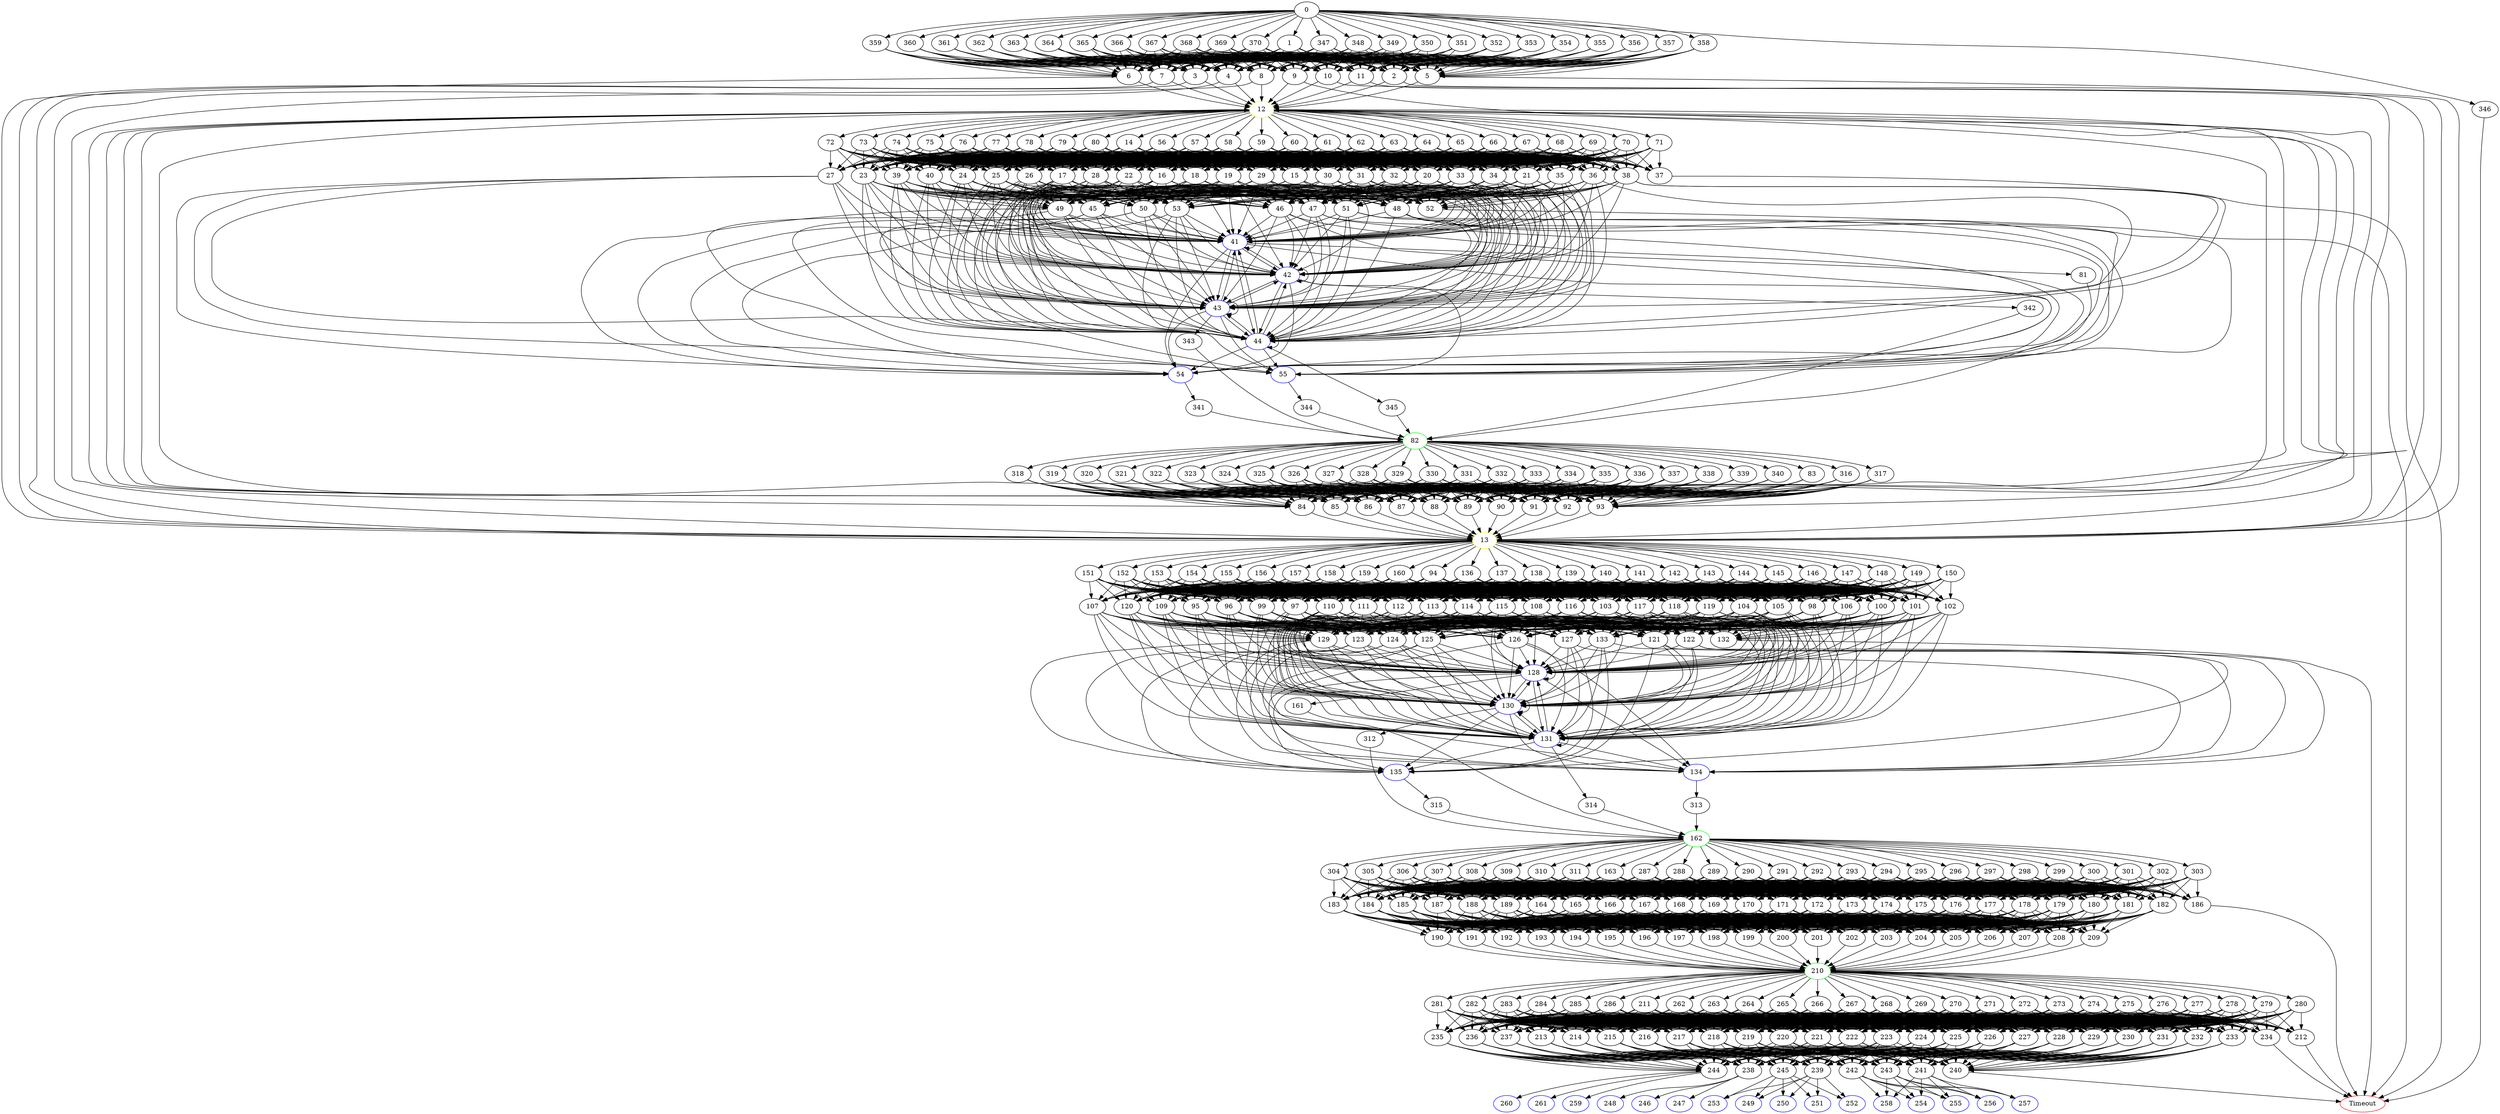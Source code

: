 digraph G {
	0 -> 1;
	0 -> 346;
	0 -> 347;
	0 -> 348;
	0 -> 349;
	0 -> 350;
	0 -> 351;
	0 -> 352;
	0 -> 353;
	0 -> 354;
	0 -> 355;
	0 -> 356;
	0 -> 357;
	0 -> 358;
	0 -> 359;
	0 -> 360;
	0 -> 361;
	0 -> 362;
	0 -> 363;
	0 -> 364;
	0 -> 365;
	0 -> 366;
	0 -> 367;
	0 -> 368;
	0 -> 369;
	0 -> 370;
	1 -> 2;
	1 -> 3;
	1 -> 4;
	1 -> 5;
	1 -> 6;
	1 -> 7;
	1 -> 8;
	1 -> 9;
	1 -> 10;
	1 -> 11;
	2 -> "12";
12 [color=yellow];
	2 -> "13";
13 [color=yellow];
	3 -> "12";
12 [color=yellow];
	3 -> "13";
13 [color=yellow];
	4 -> "12";
12 [color=yellow];
	4 -> "13";
13 [color=yellow];
	5 -> "12";
12 [color=yellow];
	5 -> "13";
13 [color=yellow];
	6 -> "12";
12 [color=yellow];
	6 -> "13";
13 [color=yellow];
	7 -> "12";
12 [color=yellow];
	7 -> "13";
13 [color=yellow];
	8 -> "12";
12 [color=yellow];
	8 -> "13";
13 [color=yellow];
	9 -> "12";
12 [color=yellow];
	9 -> "13";
13 [color=yellow];
	10 -> "12";
12 [color=yellow];
	10 -> "13";
13 [color=yellow];
	11 -> "12";
12 [color=yellow];
	11 -> "13";
13 [color=yellow];
	12 -> 14;
	12 -> 56;
	12 -> 57;
	12 -> 58;
	12 -> 59;
	12 -> 60;
	12 -> 61;
	12 -> 62;
	12 -> 63;
	12 -> 64;
	12 -> 65;
	12 -> 66;
	12 -> 67;
	12 -> 68;
	12 -> 69;
	12 -> 70;
	12 -> 71;
	12 -> 72;
	12 -> 73;
	12 -> 74;
	12 -> 75;
	12 -> 76;
	12 -> 77;
	12 -> 78;
	12 -> 79;
	12 -> 80;
	13 -> 94;
	13 -> 136;
	13 -> 137;
	13 -> 138;
	13 -> 139;
	13 -> 140;
	13 -> 141;
	13 -> 142;
	13 -> 143;
	13 -> 144;
	13 -> 145;
	13 -> 146;
	13 -> 147;
	13 -> 148;
	13 -> 149;
	13 -> 150;
	13 -> 151;
	13 -> 152;
	13 -> 153;
	13 -> 154;
	13 -> 155;
	13 -> 156;
	13 -> 157;
	13 -> 158;
	13 -> 159;
	13 -> 160;
	14 -> 15;
	14 -> 16;
	14 -> 17;
	14 -> 18;
	14 -> 19;
	14 -> 20;
	14 -> 21;
	14 -> 22;
	14 -> 23;
	14 -> 24;
	14 -> 25;
	14 -> 26;
	14 -> 27;
	14 -> 28;
	14 -> 29;
	14 -> 30;
	14 -> 31;
	14 -> 32;
	14 -> 33;
	14 -> 34;
	14 -> 35;
	14 -> 36;
	14 -> 37;
	14 -> 38;
	14 -> 39;
	14 -> 40;
	15 -> "41";
41 [color=blue];
	15 -> "42";
42 [color=blue];
	15 -> "43";
43 [color=blue];
	15 -> "44";
44 [color=blue];
	15 -> 45;
	15 -> 46;
	15 -> 47;
	15 -> 48;
	15 -> 49;
	15 -> 50;
	15 -> 51;
	15 -> 52;
	15 -> 53;
	16 -> "41";
41 [color=blue];
	16 -> "42";
42 [color=blue];
	16 -> "43";
43 [color=blue];
	16 -> "44";
44 [color=blue];
	16 -> 45;
	16 -> 46;
	16 -> 47;
	16 -> 48;
	16 -> 49;
	16 -> 50;
	16 -> 51;
	16 -> 52;
	16 -> 53;
	17 -> "41";
41 [color=blue];
	17 -> "42";
42 [color=blue];
	17 -> "43";
43 [color=blue];
	17 -> "44";
44 [color=blue];
	17 -> 45;
	17 -> 46;
	17 -> 47;
	17 -> 48;
	17 -> 49;
	17 -> 50;
	17 -> 51;
	17 -> 52;
	17 -> 53;
	18 -> "41";
41 [color=blue];
	18 -> "42";
42 [color=blue];
	18 -> "43";
43 [color=blue];
	18 -> "44";
44 [color=blue];
	18 -> 45;
	18 -> 46;
	18 -> 47;
	18 -> 48;
	18 -> 49;
	18 -> 50;
	18 -> 51;
	18 -> 52;
	18 -> 53;
	19 -> "41";
41 [color=blue];
	19 -> "42";
42 [color=blue];
	19 -> "43";
43 [color=blue];
	19 -> "44";
44 [color=blue];
	19 -> 45;
	19 -> 46;
	19 -> 47;
	19 -> 48;
	19 -> 49;
	19 -> 50;
	19 -> 51;
	19 -> 52;
	19 -> 53;
	20 -> "41";
41 [color=blue];
	20 -> "42";
42 [color=blue];
	20 -> "43";
43 [color=blue];
	20 -> "44";
44 [color=blue];
	20 -> 45;
	20 -> 46;
	20 -> 47;
	20 -> 48;
	20 -> 49;
	20 -> 50;
	20 -> 51;
	20 -> 52;
	20 -> 53;
	21 -> "41";
41 [color=blue];
	21 -> "42";
42 [color=blue];
	21 -> "43";
43 [color=blue];
	21 -> "44";
44 [color=blue];
	21 -> 45;
	21 -> 46;
	21 -> 47;
	21 -> 48;
	21 -> 49;
	21 -> 50;
	21 -> 51;
	21 -> 52;
	21 -> 53;
	22 -> "41";
41 [color=blue];
	22 -> "42";
42 [color=blue];
	22 -> "43";
43 [color=blue];
	22 -> "44";
44 [color=blue];
	22 -> 45;
	22 -> 46;
	22 -> 47;
	22 -> 48;
	22 -> 49;
	22 -> 50;
	22 -> 51;
	22 -> 52;
	22 -> 53;
	23 -> "41";
41 [color=blue];
	23 -> "42";
42 [color=blue];
	23 -> "43";
43 [color=blue];
	23 -> "44";
44 [color=blue];
	23 -> 45;
	23 -> 46;
	23 -> 47;
	23 -> 48;
	23 -> 49;
	23 -> 50;
	23 -> 51;
	23 -> 52;
	23 -> 53;
	24 -> "41";
41 [color=blue];
	24 -> "42";
42 [color=blue];
	24 -> "43";
43 [color=blue];
	24 -> "44";
44 [color=blue];
	24 -> 45;
	24 -> 46;
	24 -> 47;
	24 -> 48;
	24 -> 49;
	24 -> 50;
	24 -> 51;
	24 -> 52;
	24 -> 53;
	25 -> "41";
41 [color=blue];
	25 -> "42";
42 [color=blue];
	25 -> "43";
43 [color=blue];
	25 -> "44";
44 [color=blue];
	25 -> 45;
	25 -> 46;
	25 -> 47;
	25 -> 48;
	25 -> 49;
	25 -> 50;
	25 -> 51;
	25 -> 52;
	25 -> 53;
	26 -> "41";
41 [color=blue];
	26 -> "42";
42 [color=blue];
	26 -> "43";
43 [color=blue];
	26 -> "44";
44 [color=blue];
	26 -> 45;
	26 -> 46;
	26 -> 47;
	26 -> 48;
	26 -> 49;
	26 -> 50;
	26 -> 51;
	26 -> 52;
	26 -> 53;
	27 -> "41";
41 [color=blue];
	27 -> "42";
42 [color=blue];
	27 -> "43";
43 [color=blue];
	27 -> "44";
44 [color=blue];
	27 -> "54";
54 [color=blue];
	27 -> "55";
55 [color=blue];
	28 -> "41";
41 [color=blue];
	28 -> "42";
42 [color=blue];
	28 -> "43";
43 [color=blue];
	28 -> "44";
44 [color=blue];
	28 -> 45;
	28 -> 46;
	28 -> 47;
	28 -> 48;
	28 -> 49;
	28 -> 50;
	28 -> 51;
	28 -> 52;
	28 -> 53;
	29 -> "41";
41 [color=blue];
	29 -> "42";
42 [color=blue];
	29 -> "43";
43 [color=blue];
	29 -> "44";
44 [color=blue];
	29 -> 45;
	29 -> 46;
	29 -> 47;
	29 -> 48;
	29 -> 49;
	29 -> 50;
	29 -> 51;
	29 -> 52;
	29 -> 53;
	30 -> "41";
41 [color=blue];
	30 -> "42";
42 [color=blue];
	30 -> "43";
43 [color=blue];
	30 -> "44";
44 [color=blue];
	30 -> 45;
	30 -> 46;
	30 -> 47;
	30 -> 48;
	30 -> 49;
	30 -> 50;
	30 -> 51;
	30 -> 52;
	30 -> 53;
	31 -> "41";
41 [color=blue];
	31 -> "42";
42 [color=blue];
	31 -> "43";
43 [color=blue];
	31 -> "44";
44 [color=blue];
	31 -> 45;
	31 -> 46;
	31 -> 47;
	31 -> 48;
	31 -> 49;
	31 -> 50;
	31 -> 51;
	31 -> 52;
	31 -> 53;
	32 -> "41";
41 [color=blue];
	32 -> "42";
42 [color=blue];
	32 -> "43";
43 [color=blue];
	32 -> "44";
44 [color=blue];
	32 -> 45;
	32 -> 46;
	32 -> 47;
	32 -> 48;
	32 -> 49;
	32 -> 50;
	32 -> 51;
	32 -> 52;
	32 -> 53;
	33 -> "41";
41 [color=blue];
	33 -> "42";
42 [color=blue];
	33 -> "43";
43 [color=blue];
	33 -> "44";
44 [color=blue];
	33 -> 45;
	33 -> 46;
	33 -> 47;
	33 -> 48;
	33 -> 49;
	33 -> 50;
	33 -> 51;
	33 -> 52;
	33 -> 53;
	34 -> "41";
41 [color=blue];
	34 -> "42";
42 [color=blue];
	34 -> "43";
43 [color=blue];
	34 -> "44";
44 [color=blue];
	34 -> 45;
	34 -> 46;
	34 -> 47;
	34 -> 48;
	34 -> 49;
	34 -> 50;
	34 -> 51;
	34 -> 52;
	34 -> 53;
	35 -> "41";
41 [color=blue];
	35 -> "42";
42 [color=blue];
	35 -> "43";
43 [color=blue];
	35 -> "44";
44 [color=blue];
	35 -> 45;
	35 -> 46;
	35 -> 47;
	35 -> 48;
	35 -> 49;
	35 -> 50;
	35 -> 51;
	35 -> 52;
	35 -> 53;
	36 -> "41";
41 [color=blue];
	36 -> "42";
42 [color=blue];
	36 -> "43";
43 [color=blue];
	36 -> "44";
44 [color=blue];
	36 -> 45;
	36 -> 46;
	36 -> 47;
	36 -> 48;
	36 -> 49;
	36 -> 50;
	36 -> 51;
	36 -> 52;
	36 -> 53;
	37 -> "Timeout";
Timeout [color=red];
	38 -> "41";
41 [color=blue];
	38 -> "42";
42 [color=blue];
	38 -> "43";
43 [color=blue];
	38 -> "44";
44 [color=blue];
	38 -> 45;
	38 -> 46;
	38 -> 47;
	38 -> 48;
	38 -> 49;
	38 -> 50;
	38 -> 51;
	38 -> 52;
	38 -> 53;
	39 -> "41";
41 [color=blue];
	39 -> "42";
42 [color=blue];
	39 -> "43";
43 [color=blue];
	39 -> "44";
44 [color=blue];
	39 -> 45;
	39 -> 46;
	39 -> 47;
	39 -> 48;
	39 -> 49;
	39 -> 50;
	39 -> 51;
	39 -> 52;
	39 -> 53;
	40 -> "41";
41 [color=blue];
	40 -> "42";
42 [color=blue];
	40 -> "43";
43 [color=blue];
	40 -> "44";
44 [color=blue];
	40 -> 45;
	40 -> 46;
	40 -> 47;
	40 -> 48;
	40 -> 49;
	40 -> 50;
	40 -> 51;
	40 -> 52;
	40 -> 53;
	41 -> "41";
41 [color=blue];
	41 -> "42";
42 [color=blue];
	41 -> "43";
43 [color=blue];
	41 -> "44";
44 [color=blue];
	41 -> "54";
54 [color=blue];
	41 -> "55";
55 [color=blue];
	41 -> 81;
	42 -> "41";
41 [color=blue];
	42 -> "42";
42 [color=blue];
	42 -> "43";
43 [color=blue];
	42 -> "44";
44 [color=blue];
	42 -> "54";
54 [color=blue];
	42 -> "55";
55 [color=blue];
	42 -> 342;
	43 -> "41";
41 [color=blue];
	43 -> "42";
42 [color=blue];
	43 -> "43";
43 [color=blue];
	43 -> "44";
44 [color=blue];
	43 -> "54";
54 [color=blue];
	43 -> "55";
55 [color=blue];
	43 -> 343;
	44 -> "41";
41 [color=blue];
	44 -> "42";
42 [color=blue];
	44 -> "43";
43 [color=blue];
	44 -> "44";
44 [color=blue];
	44 -> "54";
54 [color=blue];
	44 -> "55";
55 [color=blue];
	44 -> 345;
	45 -> "41";
41 [color=blue];
	45 -> "42";
42 [color=blue];
	45 -> "43";
43 [color=blue];
	45 -> "44";
44 [color=blue];
	45 -> "54";
54 [color=blue];
	45 -> "55";
55 [color=blue];
	46 -> "41";
41 [color=blue];
	46 -> "42";
42 [color=blue];
	46 -> "43";
43 [color=blue];
	46 -> "44";
44 [color=blue];
	46 -> "54";
54 [color=blue];
	46 -> "55";
55 [color=blue];
	47 -> "41";
41 [color=blue];
	47 -> "42";
42 [color=blue];
	47 -> "43";
43 [color=blue];
	47 -> "44";
44 [color=blue];
	47 -> "54";
54 [color=blue];
	47 -> "55";
55 [color=blue];
	48 -> "41";
41 [color=blue];
	48 -> "42";
42 [color=blue];
	48 -> "43";
43 [color=blue];
	48 -> "44";
44 [color=blue];
	48 -> "54";
54 [color=blue];
	48 -> "55";
55 [color=blue];
	49 -> "41";
41 [color=blue];
	49 -> "42";
42 [color=blue];
	49 -> "43";
43 [color=blue];
	49 -> "44";
44 [color=blue];
	49 -> "54";
54 [color=blue];
	49 -> "55";
55 [color=blue];
	50 -> "41";
41 [color=blue];
	50 -> "42";
42 [color=blue];
	50 -> "43";
43 [color=blue];
	50 -> "44";
44 [color=blue];
	50 -> "54";
54 [color=blue];
	50 -> "55";
55 [color=blue];
	51 -> "41";
41 [color=blue];
	51 -> "42";
42 [color=blue];
	51 -> "43";
43 [color=blue];
	51 -> "44";
44 [color=blue];
	51 -> "54";
54 [color=blue];
	51 -> "55";
55 [color=blue];
	52 -> "Timeout";
Timeout [color=red];
	53 -> "41";
41 [color=blue];
	53 -> "42";
42 [color=blue];
	53 -> "43";
43 [color=blue];
	53 -> "44";
44 [color=blue];
	53 -> "54";
54 [color=blue];
	53 -> "55";
55 [color=blue];
	54 -> 341;
	55 -> 344;
	56 -> 15;
	56 -> 16;
	56 -> 17;
	56 -> 18;
	56 -> 19;
	56 -> 20;
	56 -> 21;
	56 -> 22;
	56 -> 23;
	56 -> 24;
	56 -> 25;
	56 -> 26;
	56 -> 27;
	56 -> 28;
	56 -> 29;
	56 -> 30;
	56 -> 31;
	56 -> 32;
	56 -> 33;
	56 -> 34;
	56 -> 35;
	56 -> 36;
	56 -> 37;
	56 -> 38;
	56 -> 39;
	56 -> 40;
	57 -> 15;
	57 -> 16;
	57 -> 17;
	57 -> 18;
	57 -> 19;
	57 -> 20;
	57 -> 21;
	57 -> 22;
	57 -> 23;
	57 -> 24;
	57 -> 25;
	57 -> 26;
	57 -> 27;
	57 -> 28;
	57 -> 29;
	57 -> 30;
	57 -> 31;
	57 -> 32;
	57 -> 33;
	57 -> 34;
	57 -> 35;
	57 -> 36;
	57 -> 37;
	57 -> 38;
	57 -> 39;
	57 -> 40;
	58 -> 15;
	58 -> 16;
	58 -> 17;
	58 -> 18;
	58 -> 19;
	58 -> 20;
	58 -> 21;
	58 -> 22;
	58 -> 23;
	58 -> 24;
	58 -> 25;
	58 -> 26;
	58 -> 27;
	58 -> 28;
	58 -> 29;
	58 -> 30;
	58 -> 31;
	58 -> 32;
	58 -> 33;
	58 -> 34;
	58 -> 35;
	58 -> 36;
	58 -> 37;
	58 -> 38;
	58 -> 39;
	58 -> 40;
	59 -> 15;
	59 -> 16;
	59 -> 17;
	59 -> 18;
	59 -> 19;
	59 -> 20;
	59 -> 21;
	59 -> 22;
	59 -> 23;
	59 -> 24;
	59 -> 25;
	59 -> 26;
	59 -> 27;
	59 -> 28;
	59 -> 29;
	59 -> 30;
	59 -> 31;
	59 -> 32;
	59 -> 33;
	59 -> 34;
	59 -> 35;
	59 -> 36;
	59 -> 37;
	59 -> 38;
	59 -> 39;
	59 -> 40;
	60 -> 15;
	60 -> 16;
	60 -> 17;
	60 -> 18;
	60 -> 19;
	60 -> 20;
	60 -> 21;
	60 -> 22;
	60 -> 23;
	60 -> 24;
	60 -> 25;
	60 -> 26;
	60 -> 27;
	60 -> 28;
	60 -> 29;
	60 -> 30;
	60 -> 31;
	60 -> 32;
	60 -> 33;
	60 -> 34;
	60 -> 35;
	60 -> 36;
	60 -> 37;
	60 -> 38;
	60 -> 39;
	60 -> 40;
	61 -> 15;
	61 -> 16;
	61 -> 17;
	61 -> 18;
	61 -> 19;
	61 -> 20;
	61 -> 21;
	61 -> 22;
	61 -> 23;
	61 -> 24;
	61 -> 25;
	61 -> 26;
	61 -> 27;
	61 -> 28;
	61 -> 29;
	61 -> 30;
	61 -> 31;
	61 -> 32;
	61 -> 33;
	61 -> 34;
	61 -> 35;
	61 -> 36;
	61 -> 37;
	61 -> 38;
	61 -> 39;
	61 -> 40;
	62 -> 15;
	62 -> 16;
	62 -> 17;
	62 -> 18;
	62 -> 19;
	62 -> 20;
	62 -> 21;
	62 -> 22;
	62 -> 23;
	62 -> 24;
	62 -> 25;
	62 -> 26;
	62 -> 27;
	62 -> 28;
	62 -> 29;
	62 -> 30;
	62 -> 31;
	62 -> 32;
	62 -> 33;
	62 -> 34;
	62 -> 35;
	62 -> 36;
	62 -> 37;
	62 -> 38;
	62 -> 39;
	62 -> 40;
	63 -> 15;
	63 -> 16;
	63 -> 17;
	63 -> 18;
	63 -> 19;
	63 -> 20;
	63 -> 21;
	63 -> 22;
	63 -> 23;
	63 -> 24;
	63 -> 25;
	63 -> 26;
	63 -> 27;
	63 -> 28;
	63 -> 29;
	63 -> 30;
	63 -> 31;
	63 -> 32;
	63 -> 33;
	63 -> 34;
	63 -> 35;
	63 -> 36;
	63 -> 37;
	63 -> 38;
	63 -> 39;
	63 -> 40;
	64 -> 15;
	64 -> 16;
	64 -> 17;
	64 -> 18;
	64 -> 19;
	64 -> 20;
	64 -> 21;
	64 -> 22;
	64 -> 23;
	64 -> 24;
	64 -> 25;
	64 -> 26;
	64 -> 27;
	64 -> 28;
	64 -> 29;
	64 -> 30;
	64 -> 31;
	64 -> 32;
	64 -> 33;
	64 -> 34;
	64 -> 35;
	64 -> 36;
	64 -> 37;
	64 -> 38;
	64 -> 39;
	64 -> 40;
	65 -> 15;
	65 -> 16;
	65 -> 17;
	65 -> 18;
	65 -> 19;
	65 -> 20;
	65 -> 21;
	65 -> 22;
	65 -> 23;
	65 -> 24;
	65 -> 25;
	65 -> 26;
	65 -> 27;
	65 -> 28;
	65 -> 29;
	65 -> 30;
	65 -> 31;
	65 -> 32;
	65 -> 33;
	65 -> 34;
	65 -> 35;
	65 -> 36;
	65 -> 37;
	65 -> 38;
	65 -> 39;
	65 -> 40;
	66 -> 15;
	66 -> 16;
	66 -> 17;
	66 -> 18;
	66 -> 19;
	66 -> 20;
	66 -> 21;
	66 -> 22;
	66 -> 23;
	66 -> 24;
	66 -> 25;
	66 -> 26;
	66 -> 27;
	66 -> 28;
	66 -> 29;
	66 -> 30;
	66 -> 31;
	66 -> 32;
	66 -> 33;
	66 -> 34;
	66 -> 35;
	66 -> 36;
	66 -> 37;
	66 -> 38;
	66 -> 39;
	66 -> 40;
	67 -> 15;
	67 -> 16;
	67 -> 17;
	67 -> 18;
	67 -> 19;
	67 -> 20;
	67 -> 21;
	67 -> 22;
	67 -> 23;
	67 -> 24;
	67 -> 25;
	67 -> 26;
	67 -> 27;
	67 -> 28;
	67 -> 29;
	67 -> 30;
	67 -> 31;
	67 -> 32;
	67 -> 33;
	67 -> 34;
	67 -> 35;
	67 -> 36;
	67 -> 37;
	67 -> 38;
	67 -> 39;
	67 -> 40;
	68 -> 15;
	68 -> 16;
	68 -> 17;
	68 -> 18;
	68 -> 19;
	68 -> 20;
	68 -> 21;
	68 -> 22;
	68 -> 23;
	68 -> 24;
	68 -> 25;
	68 -> 26;
	68 -> 27;
	68 -> 28;
	68 -> 29;
	68 -> 30;
	68 -> 31;
	68 -> 32;
	68 -> 33;
	68 -> 34;
	68 -> 35;
	68 -> 36;
	68 -> 37;
	68 -> 38;
	68 -> 39;
	68 -> 40;
	69 -> 15;
	69 -> 16;
	69 -> 17;
	69 -> 18;
	69 -> 19;
	69 -> 20;
	69 -> 21;
	69 -> 22;
	69 -> 23;
	69 -> 24;
	69 -> 25;
	69 -> 26;
	69 -> 27;
	69 -> 28;
	69 -> 29;
	69 -> 30;
	69 -> 31;
	69 -> 32;
	69 -> 33;
	69 -> 34;
	69 -> 35;
	69 -> 36;
	69 -> 37;
	69 -> 38;
	69 -> 39;
	69 -> 40;
	70 -> 15;
	70 -> 16;
	70 -> 17;
	70 -> 18;
	70 -> 19;
	70 -> 20;
	70 -> 21;
	70 -> 22;
	70 -> 23;
	70 -> 24;
	70 -> 25;
	70 -> 26;
	70 -> 27;
	70 -> 28;
	70 -> 29;
	70 -> 30;
	70 -> 31;
	70 -> 32;
	70 -> 33;
	70 -> 34;
	70 -> 35;
	70 -> 36;
	70 -> 37;
	70 -> 38;
	70 -> 39;
	70 -> 40;
	71 -> 15;
	71 -> 16;
	71 -> 17;
	71 -> 18;
	71 -> 19;
	71 -> 20;
	71 -> 21;
	71 -> 22;
	71 -> 23;
	71 -> 24;
	71 -> 25;
	71 -> 26;
	71 -> 27;
	71 -> 28;
	71 -> 29;
	71 -> 30;
	71 -> 31;
	71 -> 32;
	71 -> 33;
	71 -> 34;
	71 -> 35;
	71 -> 36;
	71 -> 37;
	71 -> 38;
	71 -> 39;
	71 -> 40;
	72 -> 15;
	72 -> 16;
	72 -> 17;
	72 -> 18;
	72 -> 19;
	72 -> 20;
	72 -> 21;
	72 -> 22;
	72 -> 23;
	72 -> 24;
	72 -> 25;
	72 -> 26;
	72 -> 27;
	72 -> 28;
	72 -> 29;
	72 -> 30;
	72 -> 31;
	72 -> 32;
	72 -> 33;
	72 -> 34;
	72 -> 35;
	72 -> 36;
	72 -> 37;
	72 -> 38;
	72 -> 39;
	72 -> 40;
	73 -> 15;
	73 -> 16;
	73 -> 17;
	73 -> 18;
	73 -> 19;
	73 -> 20;
	73 -> 21;
	73 -> 22;
	73 -> 23;
	73 -> 24;
	73 -> 25;
	73 -> 26;
	73 -> 27;
	73 -> 28;
	73 -> 29;
	73 -> 30;
	73 -> 31;
	73 -> 32;
	73 -> 33;
	73 -> 34;
	73 -> 35;
	73 -> 36;
	73 -> 37;
	73 -> 38;
	73 -> 39;
	73 -> 40;
	74 -> 15;
	74 -> 16;
	74 -> 17;
	74 -> 18;
	74 -> 19;
	74 -> 20;
	74 -> 21;
	74 -> 22;
	74 -> 23;
	74 -> 24;
	74 -> 25;
	74 -> 26;
	74 -> 27;
	74 -> 28;
	74 -> 29;
	74 -> 30;
	74 -> 31;
	74 -> 32;
	74 -> 33;
	74 -> 34;
	74 -> 35;
	74 -> 36;
	74 -> 37;
	74 -> 38;
	74 -> 39;
	74 -> 40;
	75 -> 15;
	75 -> 16;
	75 -> 17;
	75 -> 18;
	75 -> 19;
	75 -> 20;
	75 -> 21;
	75 -> 22;
	75 -> 23;
	75 -> 24;
	75 -> 25;
	75 -> 26;
	75 -> 27;
	75 -> 28;
	75 -> 29;
	75 -> 30;
	75 -> 31;
	75 -> 32;
	75 -> 33;
	75 -> 34;
	75 -> 35;
	75 -> 36;
	75 -> 37;
	75 -> 38;
	75 -> 39;
	75 -> 40;
	76 -> 15;
	76 -> 16;
	76 -> 17;
	76 -> 18;
	76 -> 19;
	76 -> 20;
	76 -> 21;
	76 -> 22;
	76 -> 23;
	76 -> 24;
	76 -> 25;
	76 -> 26;
	76 -> 27;
	76 -> 28;
	76 -> 29;
	76 -> 30;
	76 -> 31;
	76 -> 32;
	76 -> 33;
	76 -> 34;
	76 -> 35;
	76 -> 36;
	76 -> 37;
	76 -> 38;
	76 -> 39;
	76 -> 40;
	77 -> 15;
	77 -> 16;
	77 -> 17;
	77 -> 18;
	77 -> 19;
	77 -> 20;
	77 -> 21;
	77 -> 22;
	77 -> 23;
	77 -> 24;
	77 -> 25;
	77 -> 26;
	77 -> 27;
	77 -> 28;
	77 -> 29;
	77 -> 30;
	77 -> 31;
	77 -> 32;
	77 -> 33;
	77 -> 34;
	77 -> 35;
	77 -> 36;
	77 -> 37;
	77 -> 38;
	77 -> 39;
	77 -> 40;
	78 -> 15;
	78 -> 16;
	78 -> 17;
	78 -> 18;
	78 -> 19;
	78 -> 20;
	78 -> 21;
	78 -> 22;
	78 -> 23;
	78 -> 24;
	78 -> 25;
	78 -> 26;
	78 -> 27;
	78 -> 28;
	78 -> 29;
	78 -> 30;
	78 -> 31;
	78 -> 32;
	78 -> 33;
	78 -> 34;
	78 -> 35;
	78 -> 36;
	78 -> 37;
	78 -> 38;
	78 -> 39;
	78 -> 40;
	79 -> 15;
	79 -> 16;
	79 -> 17;
	79 -> 18;
	79 -> 19;
	79 -> 20;
	79 -> 21;
	79 -> 22;
	79 -> 23;
	79 -> 24;
	79 -> 25;
	79 -> 26;
	79 -> 27;
	79 -> 28;
	79 -> 29;
	79 -> 30;
	79 -> 31;
	79 -> 32;
	79 -> 33;
	79 -> 34;
	79 -> 35;
	79 -> 36;
	79 -> 37;
	79 -> 38;
	79 -> 39;
	79 -> 40;
	80 -> 15;
	80 -> 16;
	80 -> 17;
	80 -> 18;
	80 -> 19;
	80 -> 20;
	80 -> 21;
	80 -> 22;
	80 -> 23;
	80 -> 24;
	80 -> 25;
	80 -> 26;
	80 -> 27;
	80 -> 28;
	80 -> 29;
	80 -> 30;
	80 -> 31;
	80 -> 32;
	80 -> 33;
	80 -> 34;
	80 -> 35;
	80 -> 36;
	80 -> 37;
	80 -> 38;
	80 -> 39;
	80 -> 40;
	81 -> "82";
82 [color=green];
	82 -> 83;
	82 -> 316;
	82 -> 317;
	82 -> 318;
	82 -> 319;
	82 -> 320;
	82 -> 321;
	82 -> 322;
	82 -> 323;
	82 -> 324;
	82 -> 325;
	82 -> 326;
	82 -> 327;
	82 -> 328;
	82 -> 329;
	82 -> 330;
	82 -> 331;
	82 -> 332;
	82 -> 333;
	82 -> 334;
	82 -> 335;
	82 -> 336;
	82 -> 337;
	82 -> 338;
	82 -> 339;
	82 -> 340;
	83 -> 84;
	83 -> 85;
	83 -> 86;
	83 -> 87;
	83 -> 88;
	83 -> 89;
	83 -> 90;
	83 -> 91;
	83 -> 92;
	83 -> 93;
	84 -> "12";
12 [color=yellow];
	84 -> "13";
13 [color=yellow];
	85 -> "12";
12 [color=yellow];
	85 -> "13";
13 [color=yellow];
	86 -> "12";
12 [color=yellow];
	86 -> "13";
13 [color=yellow];
	87 -> "12";
12 [color=yellow];
	87 -> "13";
13 [color=yellow];
	88 -> "12";
12 [color=yellow];
	88 -> "13";
13 [color=yellow];
	89 -> "12";
12 [color=yellow];
	89 -> "13";
13 [color=yellow];
	90 -> "12";
12 [color=yellow];
	90 -> "13";
13 [color=yellow];
	91 -> "12";
12 [color=yellow];
	91 -> "13";
13 [color=yellow];
	92 -> "12";
12 [color=yellow];
	92 -> "13";
13 [color=yellow];
	93 -> "12";
12 [color=yellow];
	93 -> "13";
13 [color=yellow];
	94 -> 95;
	94 -> 96;
	94 -> 97;
	94 -> 98;
	94 -> 99;
	94 -> 100;
	94 -> 101;
	94 -> 102;
	94 -> 103;
	94 -> 104;
	94 -> 105;
	94 -> 106;
	94 -> 107;
	94 -> 108;
	94 -> 109;
	94 -> 110;
	94 -> 111;
	94 -> 112;
	94 -> 113;
	94 -> 114;
	94 -> 115;
	94 -> 116;
	94 -> 117;
	94 -> 118;
	94 -> 119;
	94 -> 120;
	95 -> 121;
	95 -> 122;
	95 -> 123;
	95 -> 124;
	95 -> 125;
	95 -> 126;
	95 -> 127;
	95 -> "128";
128 [color=blue];
	95 -> 129;
	95 -> "130";
130 [color=blue];
	95 -> "131";
131 [color=blue];
	95 -> 132;
	95 -> 133;
	96 -> 121;
	96 -> 122;
	96 -> 123;
	96 -> 124;
	96 -> 125;
	96 -> 126;
	96 -> 127;
	96 -> "128";
128 [color=blue];
	96 -> 129;
	96 -> "130";
130 [color=blue];
	96 -> "131";
131 [color=blue];
	96 -> 132;
	96 -> 133;
	97 -> 121;
	97 -> 122;
	97 -> 123;
	97 -> 124;
	97 -> 125;
	97 -> 126;
	97 -> 127;
	97 -> "128";
128 [color=blue];
	97 -> 129;
	97 -> "130";
130 [color=blue];
	97 -> "131";
131 [color=blue];
	97 -> 132;
	97 -> 133;
	98 -> 121;
	98 -> 122;
	98 -> 123;
	98 -> 124;
	98 -> 125;
	98 -> 126;
	98 -> 127;
	98 -> "128";
128 [color=blue];
	98 -> 129;
	98 -> "130";
130 [color=blue];
	98 -> "131";
131 [color=blue];
	98 -> 132;
	98 -> 133;
	99 -> 121;
	99 -> 122;
	99 -> 123;
	99 -> 124;
	99 -> 125;
	99 -> 126;
	99 -> 127;
	99 -> "128";
128 [color=blue];
	99 -> 129;
	99 -> "130";
130 [color=blue];
	99 -> "131";
131 [color=blue];
	99 -> 132;
	99 -> 133;
	100 -> 121;
	100 -> 122;
	100 -> 123;
	100 -> 124;
	100 -> 125;
	100 -> 126;
	100 -> 127;
	100 -> "128";
128 [color=blue];
	100 -> 129;
	100 -> "130";
130 [color=blue];
	100 -> "131";
131 [color=blue];
	100 -> 132;
	100 -> 133;
	101 -> 121;
	101 -> 122;
	101 -> 123;
	101 -> 124;
	101 -> 125;
	101 -> 126;
	101 -> 127;
	101 -> "128";
128 [color=blue];
	101 -> 129;
	101 -> "130";
130 [color=blue];
	101 -> "131";
131 [color=blue];
	101 -> 132;
	101 -> 133;
	102 -> 121;
	102 -> 122;
	102 -> 123;
	102 -> 124;
	102 -> 125;
	102 -> 126;
	102 -> 127;
	102 -> "128";
128 [color=blue];
	102 -> 129;
	102 -> "130";
130 [color=blue];
	102 -> "131";
131 [color=blue];
	102 -> 132;
	102 -> 133;
	103 -> 121;
	103 -> 122;
	103 -> 123;
	103 -> 124;
	103 -> 125;
	103 -> 126;
	103 -> 127;
	103 -> "128";
128 [color=blue];
	103 -> 129;
	103 -> "130";
130 [color=blue];
	103 -> "131";
131 [color=blue];
	103 -> 132;
	103 -> 133;
	104 -> 121;
	104 -> 122;
	104 -> 123;
	104 -> 124;
	104 -> 125;
	104 -> 126;
	104 -> 127;
	104 -> "128";
128 [color=blue];
	104 -> 129;
	104 -> "130";
130 [color=blue];
	104 -> "131";
131 [color=blue];
	104 -> 132;
	104 -> 133;
	105 -> 121;
	105 -> 122;
	105 -> 123;
	105 -> 124;
	105 -> 125;
	105 -> 126;
	105 -> 127;
	105 -> "128";
128 [color=blue];
	105 -> 129;
	105 -> "130";
130 [color=blue];
	105 -> "131";
131 [color=blue];
	105 -> 132;
	105 -> 133;
	106 -> 121;
	106 -> 122;
	106 -> 123;
	106 -> 124;
	106 -> 125;
	106 -> 126;
	106 -> 127;
	106 -> "128";
128 [color=blue];
	106 -> 129;
	106 -> "130";
130 [color=blue];
	106 -> "131";
131 [color=blue];
	106 -> 132;
	106 -> 133;
	107 -> 121;
	107 -> 122;
	107 -> 123;
	107 -> 124;
	107 -> 125;
	107 -> 126;
	107 -> 127;
	107 -> "128";
128 [color=blue];
	107 -> 129;
	107 -> "130";
130 [color=blue];
	107 -> "131";
131 [color=blue];
	107 -> 132;
	107 -> 133;
	108 -> 121;
	108 -> 122;
	108 -> 123;
	108 -> 124;
	108 -> 125;
	108 -> 126;
	108 -> 127;
	108 -> "128";
128 [color=blue];
	108 -> 129;
	108 -> "130";
130 [color=blue];
	108 -> "131";
131 [color=blue];
	108 -> 132;
	108 -> 133;
	109 -> 121;
	109 -> 122;
	109 -> 123;
	109 -> 124;
	109 -> 125;
	109 -> 126;
	109 -> 127;
	109 -> "128";
128 [color=blue];
	109 -> 129;
	109 -> "130";
130 [color=blue];
	109 -> "131";
131 [color=blue];
	109 -> 132;
	109 -> 133;
	110 -> 121;
	110 -> 122;
	110 -> 123;
	110 -> 124;
	110 -> 125;
	110 -> 126;
	110 -> 127;
	110 -> "128";
128 [color=blue];
	110 -> 129;
	110 -> "130";
130 [color=blue];
	110 -> "131";
131 [color=blue];
	110 -> 132;
	110 -> 133;
	111 -> 121;
	111 -> 122;
	111 -> 123;
	111 -> 124;
	111 -> 125;
	111 -> 126;
	111 -> 127;
	111 -> "128";
128 [color=blue];
	111 -> 129;
	111 -> "130";
130 [color=blue];
	111 -> "131";
131 [color=blue];
	111 -> 132;
	111 -> 133;
	112 -> 121;
	112 -> 122;
	112 -> 123;
	112 -> 124;
	112 -> 125;
	112 -> 126;
	112 -> 127;
	112 -> "128";
128 [color=blue];
	112 -> 129;
	112 -> "130";
130 [color=blue];
	112 -> "131";
131 [color=blue];
	112 -> 132;
	112 -> 133;
	113 -> 121;
	113 -> 122;
	113 -> 123;
	113 -> 124;
	113 -> 125;
	113 -> 126;
	113 -> 127;
	113 -> "128";
128 [color=blue];
	113 -> 129;
	113 -> "130";
130 [color=blue];
	113 -> "131";
131 [color=blue];
	113 -> 132;
	113 -> 133;
	114 -> 121;
	114 -> 122;
	114 -> 123;
	114 -> 124;
	114 -> 125;
	114 -> 126;
	114 -> 127;
	114 -> "128";
128 [color=blue];
	114 -> 129;
	114 -> "130";
130 [color=blue];
	114 -> "131";
131 [color=blue];
	114 -> 132;
	114 -> 133;
	115 -> 121;
	115 -> 122;
	115 -> 123;
	115 -> 124;
	115 -> 125;
	115 -> 126;
	115 -> 127;
	115 -> "128";
128 [color=blue];
	115 -> 129;
	115 -> "130";
130 [color=blue];
	115 -> "131";
131 [color=blue];
	115 -> 132;
	115 -> 133;
	116 -> 121;
	116 -> 122;
	116 -> 123;
	116 -> 124;
	116 -> 125;
	116 -> 126;
	116 -> 127;
	116 -> "128";
128 [color=blue];
	116 -> 129;
	116 -> "130";
130 [color=blue];
	116 -> "131";
131 [color=blue];
	116 -> 132;
	116 -> 133;
	117 -> 121;
	117 -> 122;
	117 -> 123;
	117 -> 124;
	117 -> 125;
	117 -> 126;
	117 -> 127;
	117 -> "128";
128 [color=blue];
	117 -> 129;
	117 -> "130";
130 [color=blue];
	117 -> "131";
131 [color=blue];
	117 -> 132;
	117 -> 133;
	118 -> 121;
	118 -> 122;
	118 -> 123;
	118 -> 124;
	118 -> 125;
	118 -> 126;
	118 -> 127;
	118 -> "128";
128 [color=blue];
	118 -> 129;
	118 -> "130";
130 [color=blue];
	118 -> "131";
131 [color=blue];
	118 -> 132;
	118 -> 133;
	119 -> 121;
	119 -> 122;
	119 -> 123;
	119 -> 124;
	119 -> 125;
	119 -> 126;
	119 -> 127;
	119 -> "128";
128 [color=blue];
	119 -> 129;
	119 -> "130";
130 [color=blue];
	119 -> "131";
131 [color=blue];
	119 -> 132;
	119 -> 133;
	120 -> 121;
	120 -> 122;
	120 -> 123;
	120 -> 124;
	120 -> 125;
	120 -> 126;
	120 -> 127;
	120 -> "128";
128 [color=blue];
	120 -> 129;
	120 -> "130";
130 [color=blue];
	120 -> "131";
131 [color=blue];
	120 -> 132;
	120 -> 133;
	121 -> "128";
128 [color=blue];
	121 -> "130";
130 [color=blue];
	121 -> "131";
131 [color=blue];
	121 -> "134";
134 [color=blue];
	121 -> "135";
135 [color=blue];
	122 -> "128";
128 [color=blue];
	122 -> "130";
130 [color=blue];
	122 -> "131";
131 [color=blue];
	122 -> "134";
134 [color=blue];
	122 -> "135";
135 [color=blue];
	123 -> "128";
128 [color=blue];
	123 -> "130";
130 [color=blue];
	123 -> "131";
131 [color=blue];
	123 -> "134";
134 [color=blue];
	123 -> "135";
135 [color=blue];
	124 -> "128";
128 [color=blue];
	124 -> "130";
130 [color=blue];
	124 -> "131";
131 [color=blue];
	124 -> "134";
134 [color=blue];
	124 -> "135";
135 [color=blue];
	125 -> "128";
128 [color=blue];
	125 -> "130";
130 [color=blue];
	125 -> "131";
131 [color=blue];
	125 -> "134";
134 [color=blue];
	125 -> "135";
135 [color=blue];
	126 -> "128";
128 [color=blue];
	126 -> "130";
130 [color=blue];
	126 -> "131";
131 [color=blue];
	126 -> "134";
134 [color=blue];
	126 -> "135";
135 [color=blue];
	127 -> "128";
128 [color=blue];
	127 -> "130";
130 [color=blue];
	127 -> "131";
131 [color=blue];
	127 -> "134";
134 [color=blue];
	127 -> "135";
135 [color=blue];
	128 -> "128";
128 [color=blue];
	128 -> "130";
130 [color=blue];
	128 -> "131";
131 [color=blue];
	128 -> "134";
134 [color=blue];
	128 -> "135";
135 [color=blue];
	128 -> 161;
	129 -> "128";
128 [color=blue];
	129 -> "130";
130 [color=blue];
	129 -> "131";
131 [color=blue];
	129 -> "134";
134 [color=blue];
	129 -> "135";
135 [color=blue];
	130 -> "128";
128 [color=blue];
	130 -> "130";
130 [color=blue];
	130 -> "131";
131 [color=blue];
	130 -> "134";
134 [color=blue];
	130 -> "135";
135 [color=blue];
	130 -> 312;
	131 -> "128";
128 [color=blue];
	131 -> "130";
130 [color=blue];
	131 -> "131";
131 [color=blue];
	131 -> "134";
134 [color=blue];
	131 -> "135";
135 [color=blue];
	131 -> 314;
	132 -> "Timeout";
Timeout [color=red];
	133 -> "128";
128 [color=blue];
	133 -> "130";
130 [color=blue];
	133 -> "131";
131 [color=blue];
	133 -> "134";
134 [color=blue];
	133 -> "135";
135 [color=blue];
	134 -> 313;
	135 -> 315;
	136 -> 95;
	136 -> 96;
	136 -> 97;
	136 -> 98;
	136 -> 99;
	136 -> 100;
	136 -> 101;
	136 -> 102;
	136 -> 103;
	136 -> 104;
	136 -> 105;
	136 -> 106;
	136 -> 107;
	136 -> 108;
	136 -> 109;
	136 -> 110;
	136 -> 111;
	136 -> 112;
	136 -> 113;
	136 -> 114;
	136 -> 115;
	136 -> 116;
	136 -> 117;
	136 -> 118;
	136 -> 119;
	136 -> 120;
	137 -> 95;
	137 -> 96;
	137 -> 97;
	137 -> 98;
	137 -> 99;
	137 -> 100;
	137 -> 101;
	137 -> 102;
	137 -> 103;
	137 -> 104;
	137 -> 105;
	137 -> 106;
	137 -> 107;
	137 -> 108;
	137 -> 109;
	137 -> 110;
	137 -> 111;
	137 -> 112;
	137 -> 113;
	137 -> 114;
	137 -> 115;
	137 -> 116;
	137 -> 117;
	137 -> 118;
	137 -> 119;
	137 -> 120;
	138 -> 95;
	138 -> 96;
	138 -> 97;
	138 -> 98;
	138 -> 99;
	138 -> 100;
	138 -> 101;
	138 -> 102;
	138 -> 103;
	138 -> 104;
	138 -> 105;
	138 -> 106;
	138 -> 107;
	138 -> 108;
	138 -> 109;
	138 -> 110;
	138 -> 111;
	138 -> 112;
	138 -> 113;
	138 -> 114;
	138 -> 115;
	138 -> 116;
	138 -> 117;
	138 -> 118;
	138 -> 119;
	138 -> 120;
	139 -> 95;
	139 -> 96;
	139 -> 97;
	139 -> 98;
	139 -> 99;
	139 -> 100;
	139 -> 101;
	139 -> 102;
	139 -> 103;
	139 -> 104;
	139 -> 105;
	139 -> 106;
	139 -> 107;
	139 -> 108;
	139 -> 109;
	139 -> 110;
	139 -> 111;
	139 -> 112;
	139 -> 113;
	139 -> 114;
	139 -> 115;
	139 -> 116;
	139 -> 117;
	139 -> 118;
	139 -> 119;
	139 -> 120;
	140 -> 95;
	140 -> 96;
	140 -> 97;
	140 -> 98;
	140 -> 99;
	140 -> 100;
	140 -> 101;
	140 -> 102;
	140 -> 103;
	140 -> 104;
	140 -> 105;
	140 -> 106;
	140 -> 107;
	140 -> 108;
	140 -> 109;
	140 -> 110;
	140 -> 111;
	140 -> 112;
	140 -> 113;
	140 -> 114;
	140 -> 115;
	140 -> 116;
	140 -> 117;
	140 -> 118;
	140 -> 119;
	140 -> 120;
	141 -> 95;
	141 -> 96;
	141 -> 97;
	141 -> 98;
	141 -> 99;
	141 -> 100;
	141 -> 101;
	141 -> 102;
	141 -> 103;
	141 -> 104;
	141 -> 105;
	141 -> 106;
	141 -> 107;
	141 -> 108;
	141 -> 109;
	141 -> 110;
	141 -> 111;
	141 -> 112;
	141 -> 113;
	141 -> 114;
	141 -> 115;
	141 -> 116;
	141 -> 117;
	141 -> 118;
	141 -> 119;
	141 -> 120;
	142 -> 95;
	142 -> 96;
	142 -> 97;
	142 -> 98;
	142 -> 99;
	142 -> 100;
	142 -> 101;
	142 -> 102;
	142 -> 103;
	142 -> 104;
	142 -> 105;
	142 -> 106;
	142 -> 107;
	142 -> 108;
	142 -> 109;
	142 -> 110;
	142 -> 111;
	142 -> 112;
	142 -> 113;
	142 -> 114;
	142 -> 115;
	142 -> 116;
	142 -> 117;
	142 -> 118;
	142 -> 119;
	142 -> 120;
	143 -> 95;
	143 -> 96;
	143 -> 97;
	143 -> 98;
	143 -> 99;
	143 -> 100;
	143 -> 101;
	143 -> 102;
	143 -> 103;
	143 -> 104;
	143 -> 105;
	143 -> 106;
	143 -> 107;
	143 -> 108;
	143 -> 109;
	143 -> 110;
	143 -> 111;
	143 -> 112;
	143 -> 113;
	143 -> 114;
	143 -> 115;
	143 -> 116;
	143 -> 117;
	143 -> 118;
	143 -> 119;
	143 -> 120;
	144 -> 95;
	144 -> 96;
	144 -> 97;
	144 -> 98;
	144 -> 99;
	144 -> 100;
	144 -> 101;
	144 -> 102;
	144 -> 103;
	144 -> 104;
	144 -> 105;
	144 -> 106;
	144 -> 107;
	144 -> 108;
	144 -> 109;
	144 -> 110;
	144 -> 111;
	144 -> 112;
	144 -> 113;
	144 -> 114;
	144 -> 115;
	144 -> 116;
	144 -> 117;
	144 -> 118;
	144 -> 119;
	144 -> 120;
	145 -> 95;
	145 -> 96;
	145 -> 97;
	145 -> 98;
	145 -> 99;
	145 -> 100;
	145 -> 101;
	145 -> 102;
	145 -> 103;
	145 -> 104;
	145 -> 105;
	145 -> 106;
	145 -> 107;
	145 -> 108;
	145 -> 109;
	145 -> 110;
	145 -> 111;
	145 -> 112;
	145 -> 113;
	145 -> 114;
	145 -> 115;
	145 -> 116;
	145 -> 117;
	145 -> 118;
	145 -> 119;
	145 -> 120;
	146 -> 95;
	146 -> 96;
	146 -> 97;
	146 -> 98;
	146 -> 99;
	146 -> 100;
	146 -> 101;
	146 -> 102;
	146 -> 103;
	146 -> 104;
	146 -> 105;
	146 -> 106;
	146 -> 107;
	146 -> 108;
	146 -> 109;
	146 -> 110;
	146 -> 111;
	146 -> 112;
	146 -> 113;
	146 -> 114;
	146 -> 115;
	146 -> 116;
	146 -> 117;
	146 -> 118;
	146 -> 119;
	146 -> 120;
	147 -> 95;
	147 -> 96;
	147 -> 97;
	147 -> 98;
	147 -> 99;
	147 -> 100;
	147 -> 101;
	147 -> 102;
	147 -> 103;
	147 -> 104;
	147 -> 105;
	147 -> 106;
	147 -> 107;
	147 -> 108;
	147 -> 109;
	147 -> 110;
	147 -> 111;
	147 -> 112;
	147 -> 113;
	147 -> 114;
	147 -> 115;
	147 -> 116;
	147 -> 117;
	147 -> 118;
	147 -> 119;
	147 -> 120;
	148 -> 95;
	148 -> 96;
	148 -> 97;
	148 -> 98;
	148 -> 99;
	148 -> 100;
	148 -> 101;
	148 -> 102;
	148 -> 103;
	148 -> 104;
	148 -> 105;
	148 -> 106;
	148 -> 107;
	148 -> 108;
	148 -> 109;
	148 -> 110;
	148 -> 111;
	148 -> 112;
	148 -> 113;
	148 -> 114;
	148 -> 115;
	148 -> 116;
	148 -> 117;
	148 -> 118;
	148 -> 119;
	148 -> 120;
	149 -> 95;
	149 -> 96;
	149 -> 97;
	149 -> 98;
	149 -> 99;
	149 -> 100;
	149 -> 101;
	149 -> 102;
	149 -> 103;
	149 -> 104;
	149 -> 105;
	149 -> 106;
	149 -> 107;
	149 -> 108;
	149 -> 109;
	149 -> 110;
	149 -> 111;
	149 -> 112;
	149 -> 113;
	149 -> 114;
	149 -> 115;
	149 -> 116;
	149 -> 117;
	149 -> 118;
	149 -> 119;
	149 -> 120;
	150 -> 95;
	150 -> 96;
	150 -> 97;
	150 -> 98;
	150 -> 99;
	150 -> 100;
	150 -> 101;
	150 -> 102;
	150 -> 103;
	150 -> 104;
	150 -> 105;
	150 -> 106;
	150 -> 107;
	150 -> 108;
	150 -> 109;
	150 -> 110;
	150 -> 111;
	150 -> 112;
	150 -> 113;
	150 -> 114;
	150 -> 115;
	150 -> 116;
	150 -> 117;
	150 -> 118;
	150 -> 119;
	150 -> 120;
	151 -> 95;
	151 -> 96;
	151 -> 97;
	151 -> 98;
	151 -> 99;
	151 -> 100;
	151 -> 101;
	151 -> 102;
	151 -> 103;
	151 -> 104;
	151 -> 105;
	151 -> 106;
	151 -> 107;
	151 -> 108;
	151 -> 109;
	151 -> 110;
	151 -> 111;
	151 -> 112;
	151 -> 113;
	151 -> 114;
	151 -> 115;
	151 -> 116;
	151 -> 117;
	151 -> 118;
	151 -> 119;
	151 -> 120;
	152 -> 95;
	152 -> 96;
	152 -> 97;
	152 -> 98;
	152 -> 99;
	152 -> 100;
	152 -> 101;
	152 -> 102;
	152 -> 103;
	152 -> 104;
	152 -> 105;
	152 -> 106;
	152 -> 107;
	152 -> 108;
	152 -> 109;
	152 -> 110;
	152 -> 111;
	152 -> 112;
	152 -> 113;
	152 -> 114;
	152 -> 115;
	152 -> 116;
	152 -> 117;
	152 -> 118;
	152 -> 119;
	152 -> 120;
	153 -> 95;
	153 -> 96;
	153 -> 97;
	153 -> 98;
	153 -> 99;
	153 -> 100;
	153 -> 101;
	153 -> 102;
	153 -> 103;
	153 -> 104;
	153 -> 105;
	153 -> 106;
	153 -> 107;
	153 -> 108;
	153 -> 109;
	153 -> 110;
	153 -> 111;
	153 -> 112;
	153 -> 113;
	153 -> 114;
	153 -> 115;
	153 -> 116;
	153 -> 117;
	153 -> 118;
	153 -> 119;
	153 -> 120;
	154 -> 95;
	154 -> 96;
	154 -> 97;
	154 -> 98;
	154 -> 99;
	154 -> 100;
	154 -> 101;
	154 -> 102;
	154 -> 103;
	154 -> 104;
	154 -> 105;
	154 -> 106;
	154 -> 107;
	154 -> 108;
	154 -> 109;
	154 -> 110;
	154 -> 111;
	154 -> 112;
	154 -> 113;
	154 -> 114;
	154 -> 115;
	154 -> 116;
	154 -> 117;
	154 -> 118;
	154 -> 119;
	154 -> 120;
	155 -> 95;
	155 -> 96;
	155 -> 97;
	155 -> 98;
	155 -> 99;
	155 -> 100;
	155 -> 101;
	155 -> 102;
	155 -> 103;
	155 -> 104;
	155 -> 105;
	155 -> 106;
	155 -> 107;
	155 -> 108;
	155 -> 109;
	155 -> 110;
	155 -> 111;
	155 -> 112;
	155 -> 113;
	155 -> 114;
	155 -> 115;
	155 -> 116;
	155 -> 117;
	155 -> 118;
	155 -> 119;
	155 -> 120;
	156 -> 95;
	156 -> 96;
	156 -> 97;
	156 -> 98;
	156 -> 99;
	156 -> 100;
	156 -> 101;
	156 -> 102;
	156 -> 103;
	156 -> 104;
	156 -> 105;
	156 -> 106;
	156 -> 107;
	156 -> 108;
	156 -> 109;
	156 -> 110;
	156 -> 111;
	156 -> 112;
	156 -> 113;
	156 -> 114;
	156 -> 115;
	156 -> 116;
	156 -> 117;
	156 -> 118;
	156 -> 119;
	156 -> 120;
	157 -> 95;
	157 -> 96;
	157 -> 97;
	157 -> 98;
	157 -> 99;
	157 -> 100;
	157 -> 101;
	157 -> 102;
	157 -> 103;
	157 -> 104;
	157 -> 105;
	157 -> 106;
	157 -> 107;
	157 -> 108;
	157 -> 109;
	157 -> 110;
	157 -> 111;
	157 -> 112;
	157 -> 113;
	157 -> 114;
	157 -> 115;
	157 -> 116;
	157 -> 117;
	157 -> 118;
	157 -> 119;
	157 -> 120;
	158 -> 95;
	158 -> 96;
	158 -> 97;
	158 -> 98;
	158 -> 99;
	158 -> 100;
	158 -> 101;
	158 -> 102;
	158 -> 103;
	158 -> 104;
	158 -> 105;
	158 -> 106;
	158 -> 107;
	158 -> 108;
	158 -> 109;
	158 -> 110;
	158 -> 111;
	158 -> 112;
	158 -> 113;
	158 -> 114;
	158 -> 115;
	158 -> 116;
	158 -> 117;
	158 -> 118;
	158 -> 119;
	158 -> 120;
	159 -> 95;
	159 -> 96;
	159 -> 97;
	159 -> 98;
	159 -> 99;
	159 -> 100;
	159 -> 101;
	159 -> 102;
	159 -> 103;
	159 -> 104;
	159 -> 105;
	159 -> 106;
	159 -> 107;
	159 -> 108;
	159 -> 109;
	159 -> 110;
	159 -> 111;
	159 -> 112;
	159 -> 113;
	159 -> 114;
	159 -> 115;
	159 -> 116;
	159 -> 117;
	159 -> 118;
	159 -> 119;
	159 -> 120;
	160 -> 95;
	160 -> 96;
	160 -> 97;
	160 -> 98;
	160 -> 99;
	160 -> 100;
	160 -> 101;
	160 -> 102;
	160 -> 103;
	160 -> 104;
	160 -> 105;
	160 -> 106;
	160 -> 107;
	160 -> 108;
	160 -> 109;
	160 -> 110;
	160 -> 111;
	160 -> 112;
	160 -> 113;
	160 -> 114;
	160 -> 115;
	160 -> 116;
	160 -> 117;
	160 -> 118;
	160 -> 119;
	160 -> 120;
	161 -> "162";
162 [color=green];
	162 -> 163;
	162 -> 287;
	162 -> 288;
	162 -> 289;
	162 -> 290;
	162 -> 291;
	162 -> 292;
	162 -> 293;
	162 -> 294;
	162 -> 295;
	162 -> 296;
	162 -> 297;
	162 -> 298;
	162 -> 299;
	162 -> 300;
	162 -> 301;
	162 -> 302;
	162 -> 303;
	162 -> 304;
	162 -> 305;
	162 -> 306;
	162 -> 307;
	162 -> 308;
	162 -> 309;
	162 -> 310;
	162 -> 311;
	163 -> 164;
	163 -> 165;
	163 -> 166;
	163 -> 167;
	163 -> 168;
	163 -> 169;
	163 -> 170;
	163 -> 171;
	163 -> 172;
	163 -> 173;
	163 -> 174;
	163 -> 175;
	163 -> 176;
	163 -> 177;
	163 -> 178;
	163 -> 179;
	163 -> 180;
	163 -> 181;
	163 -> 182;
	163 -> 183;
	163 -> 184;
	163 -> 185;
	163 -> 186;
	163 -> 187;
	163 -> 188;
	163 -> 189;
	164 -> 190;
	164 -> 191;
	164 -> 192;
	164 -> 193;
	164 -> 194;
	164 -> 195;
	164 -> 196;
	164 -> 197;
	164 -> 198;
	164 -> 199;
	164 -> 200;
	164 -> 201;
	164 -> 202;
	164 -> 203;
	164 -> 204;
	164 -> 205;
	164 -> 206;
	164 -> 207;
	164 -> 208;
	164 -> 209;
	165 -> 190;
	165 -> 191;
	165 -> 192;
	165 -> 193;
	165 -> 194;
	165 -> 195;
	165 -> 196;
	165 -> 197;
	165 -> 198;
	165 -> 199;
	165 -> 200;
	165 -> 201;
	165 -> 202;
	165 -> 203;
	165 -> 204;
	165 -> 205;
	165 -> 206;
	165 -> 207;
	165 -> 208;
	165 -> 209;
	166 -> 190;
	166 -> 191;
	166 -> 192;
	166 -> 193;
	166 -> 194;
	166 -> 195;
	166 -> 196;
	166 -> 197;
	166 -> 198;
	166 -> 199;
	166 -> 200;
	166 -> 201;
	166 -> 202;
	166 -> 203;
	166 -> 204;
	166 -> 205;
	166 -> 206;
	166 -> 207;
	166 -> 208;
	166 -> 209;
	167 -> 190;
	167 -> 191;
	167 -> 192;
	167 -> 193;
	167 -> 194;
	167 -> 195;
	167 -> 196;
	167 -> 197;
	167 -> 198;
	167 -> 199;
	167 -> 200;
	167 -> 201;
	167 -> 202;
	167 -> 203;
	167 -> 204;
	167 -> 205;
	167 -> 206;
	167 -> 207;
	167 -> 208;
	167 -> 209;
	168 -> 190;
	168 -> 191;
	168 -> 192;
	168 -> 193;
	168 -> 194;
	168 -> 195;
	168 -> 196;
	168 -> 197;
	168 -> 198;
	168 -> 199;
	168 -> 200;
	168 -> 201;
	168 -> 202;
	168 -> 203;
	168 -> 204;
	168 -> 205;
	168 -> 206;
	168 -> 207;
	168 -> 208;
	168 -> 209;
	169 -> 190;
	169 -> 191;
	169 -> 192;
	169 -> 193;
	169 -> 194;
	169 -> 195;
	169 -> 196;
	169 -> 197;
	169 -> 198;
	169 -> 199;
	169 -> 200;
	169 -> 201;
	169 -> 202;
	169 -> 203;
	169 -> 204;
	169 -> 205;
	169 -> 206;
	169 -> 207;
	169 -> 208;
	169 -> 209;
	170 -> 190;
	170 -> 191;
	170 -> 192;
	170 -> 193;
	170 -> 194;
	170 -> 195;
	170 -> 196;
	170 -> 197;
	170 -> 198;
	170 -> 199;
	170 -> 200;
	170 -> 201;
	170 -> 202;
	170 -> 203;
	170 -> 204;
	170 -> 205;
	170 -> 206;
	170 -> 207;
	170 -> 208;
	170 -> 209;
	171 -> 190;
	171 -> 191;
	171 -> 192;
	171 -> 193;
	171 -> 194;
	171 -> 195;
	171 -> 196;
	171 -> 197;
	171 -> 198;
	171 -> 199;
	171 -> 200;
	171 -> 201;
	171 -> 202;
	171 -> 203;
	171 -> 204;
	171 -> 205;
	171 -> 206;
	171 -> 207;
	171 -> 208;
	171 -> 209;
	172 -> 190;
	172 -> 191;
	172 -> 192;
	172 -> 193;
	172 -> 194;
	172 -> 195;
	172 -> 196;
	172 -> 197;
	172 -> 198;
	172 -> 199;
	172 -> 200;
	172 -> 201;
	172 -> 202;
	172 -> 203;
	172 -> 204;
	172 -> 205;
	172 -> 206;
	172 -> 207;
	172 -> 208;
	172 -> 209;
	173 -> 190;
	173 -> 191;
	173 -> 192;
	173 -> 193;
	173 -> 194;
	173 -> 195;
	173 -> 196;
	173 -> 197;
	173 -> 198;
	173 -> 199;
	173 -> 200;
	173 -> 201;
	173 -> 202;
	173 -> 203;
	173 -> 204;
	173 -> 205;
	173 -> 206;
	173 -> 207;
	173 -> 208;
	173 -> 209;
	174 -> 190;
	174 -> 191;
	174 -> 192;
	174 -> 193;
	174 -> 194;
	174 -> 195;
	174 -> 196;
	174 -> 197;
	174 -> 198;
	174 -> 199;
	174 -> 200;
	174 -> 201;
	174 -> 202;
	174 -> 203;
	174 -> 204;
	174 -> 205;
	174 -> 206;
	174 -> 207;
	174 -> 208;
	174 -> 209;
	175 -> 190;
	175 -> 191;
	175 -> 192;
	175 -> 193;
	175 -> 194;
	175 -> 195;
	175 -> 196;
	175 -> 197;
	175 -> 198;
	175 -> 199;
	175 -> 200;
	175 -> 201;
	175 -> 202;
	175 -> 203;
	175 -> 204;
	175 -> 205;
	175 -> 206;
	175 -> 207;
	175 -> 208;
	175 -> 209;
	176 -> 190;
	176 -> 191;
	176 -> 192;
	176 -> 193;
	176 -> 194;
	176 -> 195;
	176 -> 196;
	176 -> 197;
	176 -> 198;
	176 -> 199;
	176 -> 200;
	176 -> 201;
	176 -> 202;
	176 -> 203;
	176 -> 204;
	176 -> 205;
	176 -> 206;
	176 -> 207;
	176 -> 208;
	176 -> 209;
	177 -> 190;
	177 -> 191;
	177 -> 192;
	177 -> 193;
	177 -> 194;
	177 -> 195;
	177 -> 196;
	177 -> 197;
	177 -> 198;
	177 -> 199;
	177 -> 200;
	177 -> 201;
	177 -> 202;
	177 -> 203;
	177 -> 204;
	177 -> 205;
	177 -> 206;
	177 -> 207;
	177 -> 208;
	177 -> 209;
	178 -> 190;
	178 -> 191;
	178 -> 192;
	178 -> 193;
	178 -> 194;
	178 -> 195;
	178 -> 196;
	178 -> 197;
	178 -> 198;
	178 -> 199;
	178 -> 200;
	178 -> 201;
	178 -> 202;
	178 -> 203;
	178 -> 204;
	178 -> 205;
	178 -> 206;
	178 -> 207;
	178 -> 208;
	178 -> 209;
	179 -> 190;
	179 -> 191;
	179 -> 192;
	179 -> 193;
	179 -> 194;
	179 -> 195;
	179 -> 196;
	179 -> 197;
	179 -> 198;
	179 -> 199;
	179 -> 200;
	179 -> 201;
	179 -> 202;
	179 -> 203;
	179 -> 204;
	179 -> 205;
	179 -> 206;
	179 -> 207;
	179 -> 208;
	179 -> 209;
	180 -> 190;
	180 -> 191;
	180 -> 192;
	180 -> 193;
	180 -> 194;
	180 -> 195;
	180 -> 196;
	180 -> 197;
	180 -> 198;
	180 -> 199;
	180 -> 200;
	180 -> 201;
	180 -> 202;
	180 -> 203;
	180 -> 204;
	180 -> 205;
	180 -> 206;
	180 -> 207;
	180 -> 208;
	180 -> 209;
	181 -> 190;
	181 -> 191;
	181 -> 192;
	181 -> 193;
	181 -> 194;
	181 -> 195;
	181 -> 196;
	181 -> 197;
	181 -> 198;
	181 -> 199;
	181 -> 200;
	181 -> 201;
	181 -> 202;
	181 -> 203;
	181 -> 204;
	181 -> 205;
	181 -> 206;
	181 -> 207;
	181 -> 208;
	181 -> 209;
	182 -> 190;
	182 -> 191;
	182 -> 192;
	182 -> 193;
	182 -> 194;
	182 -> 195;
	182 -> 196;
	182 -> 197;
	182 -> 198;
	182 -> 199;
	182 -> 200;
	182 -> 201;
	182 -> 202;
	182 -> 203;
	182 -> 204;
	182 -> 205;
	182 -> 206;
	182 -> 207;
	182 -> 208;
	182 -> 209;
	183 -> 190;
	183 -> 191;
	183 -> 192;
	183 -> 193;
	183 -> 194;
	183 -> 195;
	183 -> 196;
	183 -> 197;
	183 -> 198;
	183 -> 199;
	183 -> 200;
	183 -> 201;
	183 -> 202;
	183 -> 203;
	183 -> 204;
	183 -> 205;
	183 -> 206;
	183 -> 207;
	183 -> 208;
	183 -> 209;
	184 -> 190;
	184 -> 191;
	184 -> 192;
	184 -> 193;
	184 -> 194;
	184 -> 195;
	184 -> 196;
	184 -> 197;
	184 -> 198;
	184 -> 199;
	184 -> 200;
	184 -> 201;
	184 -> 202;
	184 -> 203;
	184 -> 204;
	184 -> 205;
	184 -> 206;
	184 -> 207;
	184 -> 208;
	184 -> 209;
	185 -> 190;
	185 -> 191;
	185 -> 192;
	185 -> 193;
	185 -> 194;
	185 -> 195;
	185 -> 196;
	185 -> 197;
	185 -> 198;
	185 -> 199;
	185 -> 200;
	185 -> 201;
	185 -> 202;
	185 -> 203;
	185 -> 204;
	185 -> 205;
	185 -> 206;
	185 -> 207;
	185 -> 208;
	185 -> 209;
	186 -> "Timeout";
Timeout [color=red];
	187 -> 190;
	187 -> 191;
	187 -> 192;
	187 -> 193;
	187 -> 194;
	187 -> 195;
	187 -> 196;
	187 -> 197;
	187 -> 198;
	187 -> 199;
	187 -> 200;
	187 -> 201;
	187 -> 202;
	187 -> 203;
	187 -> 204;
	187 -> 205;
	187 -> 206;
	187 -> 207;
	187 -> 208;
	187 -> 209;
	188 -> 190;
	188 -> 191;
	188 -> 192;
	188 -> 193;
	188 -> 194;
	188 -> 195;
	188 -> 196;
	188 -> 197;
	188 -> 198;
	188 -> 199;
	188 -> 200;
	188 -> 201;
	188 -> 202;
	188 -> 203;
	188 -> 204;
	188 -> 205;
	188 -> 206;
	188 -> 207;
	188 -> 208;
	188 -> 209;
	189 -> 190;
	189 -> 191;
	189 -> 192;
	189 -> 193;
	189 -> 194;
	189 -> 195;
	189 -> 196;
	189 -> 197;
	189 -> 198;
	189 -> 199;
	189 -> 200;
	189 -> 201;
	189 -> 202;
	189 -> 203;
	189 -> 204;
	189 -> 205;
	189 -> 206;
	189 -> 207;
	189 -> 208;
	189 -> 209;
	190 -> "210";
210 [color=green];
	191 -> "210";
210 [color=green];
	192 -> "210";
210 [color=green];
	193 -> "210";
210 [color=green];
	194 -> "210";
210 [color=green];
	195 -> "210";
210 [color=green];
	196 -> "210";
210 [color=green];
	197 -> "210";
210 [color=green];
	198 -> "210";
210 [color=green];
	199 -> "210";
210 [color=green];
	200 -> "210";
210 [color=green];
	201 -> "210";
210 [color=green];
	202 -> "210";
210 [color=green];
	203 -> "210";
210 [color=green];
	204 -> "210";
210 [color=green];
	205 -> "210";
210 [color=green];
	206 -> "210";
210 [color=green];
	207 -> "210";
210 [color=green];
	208 -> "210";
210 [color=green];
	209 -> "210";
210 [color=green];
	210 -> 211;
	210 -> 262;
	210 -> 263;
	210 -> 264;
	210 -> 265;
	210 -> 266;
	210 -> 267;
	210 -> 268;
	210 -> 269;
	210 -> 270;
	210 -> 271;
	210 -> 272;
	210 -> 273;
	210 -> 274;
	210 -> 275;
	210 -> 276;
	210 -> 277;
	210 -> 278;
	210 -> 279;
	210 -> 280;
	210 -> 281;
	210 -> 282;
	210 -> 283;
	210 -> 284;
	210 -> 285;
	210 -> 286;
	211 -> 212;
	211 -> 213;
	211 -> 214;
	211 -> 215;
	211 -> 216;
	211 -> 217;
	211 -> 218;
	211 -> 219;
	211 -> 220;
	211 -> 221;
	211 -> 222;
	211 -> 223;
	211 -> 224;
	211 -> 225;
	211 -> 226;
	211 -> 227;
	211 -> 228;
	211 -> 229;
	211 -> 230;
	211 -> 231;
	211 -> 232;
	211 -> 233;
	211 -> 234;
	211 -> 235;
	211 -> 236;
	211 -> 237;
	212 -> "Timeout";
Timeout [color=red];
	213 -> 238;
	213 -> 239;
	213 -> 240;
	213 -> 241;
	213 -> 242;
	213 -> 243;
	213 -> 244;
	213 -> 245;
	214 -> 238;
	214 -> 239;
	214 -> 240;
	214 -> 241;
	214 -> 242;
	214 -> 243;
	214 -> 244;
	214 -> 245;
	215 -> 238;
	215 -> 239;
	215 -> 240;
	215 -> 241;
	215 -> 242;
	215 -> 243;
	215 -> 244;
	215 -> 245;
	216 -> 238;
	216 -> 239;
	216 -> 240;
	216 -> 241;
	216 -> 242;
	216 -> 243;
	216 -> 244;
	216 -> 245;
	217 -> 238;
	217 -> 239;
	217 -> 240;
	217 -> 241;
	217 -> 242;
	217 -> 243;
	217 -> 244;
	217 -> 245;
	218 -> 238;
	218 -> 239;
	218 -> 240;
	218 -> 241;
	218 -> 242;
	218 -> 243;
	218 -> 244;
	218 -> 245;
	219 -> 238;
	219 -> 239;
	219 -> 240;
	219 -> 241;
	219 -> 242;
	219 -> 243;
	219 -> 244;
	219 -> 245;
	220 -> 238;
	220 -> 239;
	220 -> 240;
	220 -> 241;
	220 -> 242;
	220 -> 243;
	220 -> 244;
	220 -> 245;
	221 -> 238;
	221 -> 239;
	221 -> 240;
	221 -> 241;
	221 -> 242;
	221 -> 243;
	221 -> 244;
	221 -> 245;
	222 -> 238;
	222 -> 239;
	222 -> 240;
	222 -> 241;
	222 -> 242;
	222 -> 243;
	222 -> 244;
	222 -> 245;
	223 -> 238;
	223 -> 239;
	223 -> 240;
	223 -> 241;
	223 -> 242;
	223 -> 243;
	223 -> 244;
	223 -> 245;
	224 -> 238;
	224 -> 239;
	224 -> 240;
	224 -> 241;
	224 -> 242;
	224 -> 243;
	224 -> 244;
	224 -> 245;
	225 -> 238;
	225 -> 239;
	225 -> 240;
	225 -> 241;
	225 -> 242;
	225 -> 243;
	225 -> 244;
	225 -> 245;
	226 -> 238;
	226 -> 239;
	226 -> 240;
	226 -> 241;
	226 -> 242;
	226 -> 243;
	226 -> 244;
	226 -> 245;
	227 -> 238;
	227 -> 239;
	227 -> 240;
	227 -> 241;
	227 -> 242;
	227 -> 243;
	227 -> 244;
	227 -> 245;
	228 -> 238;
	228 -> 239;
	228 -> 240;
	228 -> 241;
	228 -> 242;
	228 -> 243;
	228 -> 244;
	228 -> 245;
	229 -> 238;
	229 -> 239;
	229 -> 240;
	229 -> 241;
	229 -> 242;
	229 -> 243;
	229 -> 244;
	229 -> 245;
	230 -> 238;
	230 -> 239;
	230 -> 240;
	230 -> 241;
	230 -> 242;
	230 -> 243;
	230 -> 244;
	230 -> 245;
	231 -> 238;
	231 -> 239;
	231 -> 240;
	231 -> 241;
	231 -> 242;
	231 -> 243;
	231 -> 244;
	231 -> 245;
	232 -> 238;
	232 -> 239;
	232 -> 240;
	232 -> 241;
	232 -> 242;
	232 -> 243;
	232 -> 244;
	232 -> 245;
	233 -> 238;
	233 -> 239;
	233 -> 240;
	233 -> 241;
	233 -> 242;
	233 -> 243;
	233 -> 244;
	233 -> 245;
	234 -> "Timeout";
Timeout [color=red];
	235 -> 238;
	235 -> 239;
	235 -> 240;
	235 -> 241;
	235 -> 242;
	235 -> 243;
	235 -> 244;
	235 -> 245;
	236 -> 238;
	236 -> 239;
	236 -> 240;
	236 -> 241;
	236 -> 242;
	236 -> 243;
	236 -> 244;
	236 -> 245;
	237 -> 238;
	237 -> 239;
	237 -> 240;
	237 -> 241;
	237 -> 242;
	237 -> 243;
	237 -> 244;
	237 -> 245;
	238 -> "246";
246 [color=blue];
	238 -> "247";
247 [color=blue];
	238 -> "248";
248 [color=blue];
	239 -> "249";
249 [color=blue];
	239 -> "250";
250 [color=blue];
	239 -> "251";
251 [color=blue];
	239 -> "252";
252 [color=blue];
	239 -> "253";
253 [color=blue];
	240 -> "Timeout";
Timeout [color=red];
	241 -> "254";
254 [color=blue];
	241 -> "255";
255 [color=blue];
	241 -> "256";
256 [color=blue];
	241 -> "257";
257 [color=blue];
	241 -> "258";
258 [color=blue];
	242 -> "254";
254 [color=blue];
	242 -> "255";
255 [color=blue];
	242 -> "256";
256 [color=blue];
	242 -> "257";
257 [color=blue];
	242 -> "258";
258 [color=blue];
	243 -> "254";
254 [color=blue];
	243 -> "255";
255 [color=blue];
	243 -> "256";
256 [color=blue];
	243 -> "257";
257 [color=blue];
	243 -> "258";
258 [color=blue];
	244 -> "259";
259 [color=blue];
	244 -> "260";
260 [color=blue];
	244 -> "261";
261 [color=blue];
	245 -> "249";
249 [color=blue];
	245 -> "250";
250 [color=blue];
	245 -> "251";
251 [color=blue];
	245 -> "252";
252 [color=blue];
	245 -> "253";
253 [color=blue];
	262 -> 212;
	262 -> 213;
	262 -> 214;
	262 -> 215;
	262 -> 216;
	262 -> 217;
	262 -> 218;
	262 -> 219;
	262 -> 220;
	262 -> 221;
	262 -> 222;
	262 -> 223;
	262 -> 224;
	262 -> 225;
	262 -> 226;
	262 -> 227;
	262 -> 228;
	262 -> 229;
	262 -> 230;
	262 -> 231;
	262 -> 232;
	262 -> 233;
	262 -> 234;
	262 -> 235;
	262 -> 236;
	262 -> 237;
	263 -> 212;
	263 -> 213;
	263 -> 214;
	263 -> 215;
	263 -> 216;
	263 -> 217;
	263 -> 218;
	263 -> 219;
	263 -> 220;
	263 -> 221;
	263 -> 222;
	263 -> 223;
	263 -> 224;
	263 -> 225;
	263 -> 226;
	263 -> 227;
	263 -> 228;
	263 -> 229;
	263 -> 230;
	263 -> 231;
	263 -> 232;
	263 -> 233;
	263 -> 234;
	263 -> 235;
	263 -> 236;
	263 -> 237;
	264 -> 212;
	264 -> 213;
	264 -> 214;
	264 -> 215;
	264 -> 216;
	264 -> 217;
	264 -> 218;
	264 -> 219;
	264 -> 220;
	264 -> 221;
	264 -> 222;
	264 -> 223;
	264 -> 224;
	264 -> 225;
	264 -> 226;
	264 -> 227;
	264 -> 228;
	264 -> 229;
	264 -> 230;
	264 -> 231;
	264 -> 232;
	264 -> 233;
	264 -> 234;
	264 -> 235;
	264 -> 236;
	264 -> 237;
	265 -> 212;
	265 -> 213;
	265 -> 214;
	265 -> 215;
	265 -> 216;
	265 -> 217;
	265 -> 218;
	265 -> 219;
	265 -> 220;
	265 -> 221;
	265 -> 222;
	265 -> 223;
	265 -> 224;
	265 -> 225;
	265 -> 226;
	265 -> 227;
	265 -> 228;
	265 -> 229;
	265 -> 230;
	265 -> 231;
	265 -> 232;
	265 -> 233;
	265 -> 234;
	265 -> 235;
	265 -> 236;
	265 -> 237;
	266 -> 212;
	266 -> 213;
	266 -> 214;
	266 -> 215;
	266 -> 216;
	266 -> 217;
	266 -> 218;
	266 -> 219;
	266 -> 220;
	266 -> 221;
	266 -> 222;
	266 -> 223;
	266 -> 224;
	266 -> 225;
	266 -> 226;
	266 -> 227;
	266 -> 228;
	266 -> 229;
	266 -> 230;
	266 -> 231;
	266 -> 232;
	266 -> 233;
	266 -> 234;
	266 -> 235;
	266 -> 236;
	266 -> 237;
	267 -> 212;
	267 -> 213;
	267 -> 214;
	267 -> 215;
	267 -> 216;
	267 -> 217;
	267 -> 218;
	267 -> 219;
	267 -> 220;
	267 -> 221;
	267 -> 222;
	267 -> 223;
	267 -> 224;
	267 -> 225;
	267 -> 226;
	267 -> 227;
	267 -> 228;
	267 -> 229;
	267 -> 230;
	267 -> 231;
	267 -> 232;
	267 -> 233;
	267 -> 234;
	267 -> 235;
	267 -> 236;
	267 -> 237;
	268 -> 212;
	268 -> 213;
	268 -> 214;
	268 -> 215;
	268 -> 216;
	268 -> 217;
	268 -> 218;
	268 -> 219;
	268 -> 220;
	268 -> 221;
	268 -> 222;
	268 -> 223;
	268 -> 224;
	268 -> 225;
	268 -> 226;
	268 -> 227;
	268 -> 228;
	268 -> 229;
	268 -> 230;
	268 -> 231;
	268 -> 232;
	268 -> 233;
	268 -> 234;
	268 -> 235;
	268 -> 236;
	268 -> 237;
	269 -> 212;
	269 -> 213;
	269 -> 214;
	269 -> 215;
	269 -> 216;
	269 -> 217;
	269 -> 218;
	269 -> 219;
	269 -> 220;
	269 -> 221;
	269 -> 222;
	269 -> 223;
	269 -> 224;
	269 -> 225;
	269 -> 226;
	269 -> 227;
	269 -> 228;
	269 -> 229;
	269 -> 230;
	269 -> 231;
	269 -> 232;
	269 -> 233;
	269 -> 234;
	269 -> 235;
	269 -> 236;
	269 -> 237;
	270 -> 212;
	270 -> 213;
	270 -> 214;
	270 -> 215;
	270 -> 216;
	270 -> 217;
	270 -> 218;
	270 -> 219;
	270 -> 220;
	270 -> 221;
	270 -> 222;
	270 -> 223;
	270 -> 224;
	270 -> 225;
	270 -> 226;
	270 -> 227;
	270 -> 228;
	270 -> 229;
	270 -> 230;
	270 -> 231;
	270 -> 232;
	270 -> 233;
	270 -> 234;
	270 -> 235;
	270 -> 236;
	270 -> 237;
	271 -> 212;
	271 -> 213;
	271 -> 214;
	271 -> 215;
	271 -> 216;
	271 -> 217;
	271 -> 218;
	271 -> 219;
	271 -> 220;
	271 -> 221;
	271 -> 222;
	271 -> 223;
	271 -> 224;
	271 -> 225;
	271 -> 226;
	271 -> 227;
	271 -> 228;
	271 -> 229;
	271 -> 230;
	271 -> 231;
	271 -> 232;
	271 -> 233;
	271 -> 234;
	271 -> 235;
	271 -> 236;
	271 -> 237;
	272 -> 212;
	272 -> 213;
	272 -> 214;
	272 -> 215;
	272 -> 216;
	272 -> 217;
	272 -> 218;
	272 -> 219;
	272 -> 220;
	272 -> 221;
	272 -> 222;
	272 -> 223;
	272 -> 224;
	272 -> 225;
	272 -> 226;
	272 -> 227;
	272 -> 228;
	272 -> 229;
	272 -> 230;
	272 -> 231;
	272 -> 232;
	272 -> 233;
	272 -> 234;
	272 -> 235;
	272 -> 236;
	272 -> 237;
	273 -> 212;
	273 -> 213;
	273 -> 214;
	273 -> 215;
	273 -> 216;
	273 -> 217;
	273 -> 218;
	273 -> 219;
	273 -> 220;
	273 -> 221;
	273 -> 222;
	273 -> 223;
	273 -> 224;
	273 -> 225;
	273 -> 226;
	273 -> 227;
	273 -> 228;
	273 -> 229;
	273 -> 230;
	273 -> 231;
	273 -> 232;
	273 -> 233;
	273 -> 234;
	273 -> 235;
	273 -> 236;
	273 -> 237;
	274 -> 212;
	274 -> 213;
	274 -> 214;
	274 -> 215;
	274 -> 216;
	274 -> 217;
	274 -> 218;
	274 -> 219;
	274 -> 220;
	274 -> 221;
	274 -> 222;
	274 -> 223;
	274 -> 224;
	274 -> 225;
	274 -> 226;
	274 -> 227;
	274 -> 228;
	274 -> 229;
	274 -> 230;
	274 -> 231;
	274 -> 232;
	274 -> 233;
	274 -> 234;
	274 -> 235;
	274 -> 236;
	274 -> 237;
	275 -> 212;
	275 -> 213;
	275 -> 214;
	275 -> 215;
	275 -> 216;
	275 -> 217;
	275 -> 218;
	275 -> 219;
	275 -> 220;
	275 -> 221;
	275 -> 222;
	275 -> 223;
	275 -> 224;
	275 -> 225;
	275 -> 226;
	275 -> 227;
	275 -> 228;
	275 -> 229;
	275 -> 230;
	275 -> 231;
	275 -> 232;
	275 -> 233;
	275 -> 234;
	275 -> 235;
	275 -> 236;
	275 -> 237;
	276 -> 212;
	276 -> 213;
	276 -> 214;
	276 -> 215;
	276 -> 216;
	276 -> 217;
	276 -> 218;
	276 -> 219;
	276 -> 220;
	276 -> 221;
	276 -> 222;
	276 -> 223;
	276 -> 224;
	276 -> 225;
	276 -> 226;
	276 -> 227;
	276 -> 228;
	276 -> 229;
	276 -> 230;
	276 -> 231;
	276 -> 232;
	276 -> 233;
	276 -> 234;
	276 -> 235;
	276 -> 236;
	276 -> 237;
	277 -> 212;
	277 -> 213;
	277 -> 214;
	277 -> 215;
	277 -> 216;
	277 -> 217;
	277 -> 218;
	277 -> 219;
	277 -> 220;
	277 -> 221;
	277 -> 222;
	277 -> 223;
	277 -> 224;
	277 -> 225;
	277 -> 226;
	277 -> 227;
	277 -> 228;
	277 -> 229;
	277 -> 230;
	277 -> 231;
	277 -> 232;
	277 -> 233;
	277 -> 234;
	277 -> 235;
	277 -> 236;
	277 -> 237;
	278 -> 212;
	278 -> 213;
	278 -> 214;
	278 -> 215;
	278 -> 216;
	278 -> 217;
	278 -> 218;
	278 -> 219;
	278 -> 220;
	278 -> 221;
	278 -> 222;
	278 -> 223;
	278 -> 224;
	278 -> 225;
	278 -> 226;
	278 -> 227;
	278 -> 228;
	278 -> 229;
	278 -> 230;
	278 -> 231;
	278 -> 232;
	278 -> 233;
	278 -> 234;
	278 -> 235;
	278 -> 236;
	278 -> 237;
	279 -> 212;
	279 -> 213;
	279 -> 214;
	279 -> 215;
	279 -> 216;
	279 -> 217;
	279 -> 218;
	279 -> 219;
	279 -> 220;
	279 -> 221;
	279 -> 222;
	279 -> 223;
	279 -> 224;
	279 -> 225;
	279 -> 226;
	279 -> 227;
	279 -> 228;
	279 -> 229;
	279 -> 230;
	279 -> 231;
	279 -> 232;
	279 -> 233;
	279 -> 234;
	279 -> 235;
	279 -> 236;
	279 -> 237;
	280 -> 212;
	280 -> 213;
	280 -> 214;
	280 -> 215;
	280 -> 216;
	280 -> 217;
	280 -> 218;
	280 -> 219;
	280 -> 220;
	280 -> 221;
	280 -> 222;
	280 -> 223;
	280 -> 224;
	280 -> 225;
	280 -> 226;
	280 -> 227;
	280 -> 228;
	280 -> 229;
	280 -> 230;
	280 -> 231;
	280 -> 232;
	280 -> 233;
	280 -> 234;
	280 -> 235;
	280 -> 236;
	280 -> 237;
	281 -> 212;
	281 -> 213;
	281 -> 214;
	281 -> 215;
	281 -> 216;
	281 -> 217;
	281 -> 218;
	281 -> 219;
	281 -> 220;
	281 -> 221;
	281 -> 222;
	281 -> 223;
	281 -> 224;
	281 -> 225;
	281 -> 226;
	281 -> 227;
	281 -> 228;
	281 -> 229;
	281 -> 230;
	281 -> 231;
	281 -> 232;
	281 -> 233;
	281 -> 234;
	281 -> 235;
	281 -> 236;
	281 -> 237;
	282 -> 212;
	282 -> 213;
	282 -> 214;
	282 -> 215;
	282 -> 216;
	282 -> 217;
	282 -> 218;
	282 -> 219;
	282 -> 220;
	282 -> 221;
	282 -> 222;
	282 -> 223;
	282 -> 224;
	282 -> 225;
	282 -> 226;
	282 -> 227;
	282 -> 228;
	282 -> 229;
	282 -> 230;
	282 -> 231;
	282 -> 232;
	282 -> 233;
	282 -> 234;
	282 -> 235;
	282 -> 236;
	282 -> 237;
	283 -> 212;
	283 -> 213;
	283 -> 214;
	283 -> 215;
	283 -> 216;
	283 -> 217;
	283 -> 218;
	283 -> 219;
	283 -> 220;
	283 -> 221;
	283 -> 222;
	283 -> 223;
	283 -> 224;
	283 -> 225;
	283 -> 226;
	283 -> 227;
	283 -> 228;
	283 -> 229;
	283 -> 230;
	283 -> 231;
	283 -> 232;
	283 -> 233;
	283 -> 234;
	283 -> 235;
	283 -> 236;
	283 -> 237;
	284 -> 212;
	284 -> 213;
	284 -> 214;
	284 -> 215;
	284 -> 216;
	284 -> 217;
	284 -> 218;
	284 -> 219;
	284 -> 220;
	284 -> 221;
	284 -> 222;
	284 -> 223;
	284 -> 224;
	284 -> 225;
	284 -> 226;
	284 -> 227;
	284 -> 228;
	284 -> 229;
	284 -> 230;
	284 -> 231;
	284 -> 232;
	284 -> 233;
	284 -> 234;
	284 -> 235;
	284 -> 236;
	284 -> 237;
	285 -> 212;
	285 -> 213;
	285 -> 214;
	285 -> 215;
	285 -> 216;
	285 -> 217;
	285 -> 218;
	285 -> 219;
	285 -> 220;
	285 -> 221;
	285 -> 222;
	285 -> 223;
	285 -> 224;
	285 -> 225;
	285 -> 226;
	285 -> 227;
	285 -> 228;
	285 -> 229;
	285 -> 230;
	285 -> 231;
	285 -> 232;
	285 -> 233;
	285 -> 234;
	285 -> 235;
	285 -> 236;
	285 -> 237;
	286 -> 212;
	286 -> 213;
	286 -> 214;
	286 -> 215;
	286 -> 216;
	286 -> 217;
	286 -> 218;
	286 -> 219;
	286 -> 220;
	286 -> 221;
	286 -> 222;
	286 -> 223;
	286 -> 224;
	286 -> 225;
	286 -> 226;
	286 -> 227;
	286 -> 228;
	286 -> 229;
	286 -> 230;
	286 -> 231;
	286 -> 232;
	286 -> 233;
	286 -> 234;
	286 -> 235;
	286 -> 236;
	286 -> 237;
	287 -> 164;
	287 -> 165;
	287 -> 166;
	287 -> 167;
	287 -> 168;
	287 -> 169;
	287 -> 170;
	287 -> 171;
	287 -> 172;
	287 -> 173;
	287 -> 174;
	287 -> 175;
	287 -> 176;
	287 -> 177;
	287 -> 178;
	287 -> 179;
	287 -> 180;
	287 -> 181;
	287 -> 182;
	287 -> 183;
	287 -> 184;
	287 -> 185;
	287 -> 186;
	287 -> 187;
	287 -> 188;
	287 -> 189;
	288 -> 164;
	288 -> 165;
	288 -> 166;
	288 -> 167;
	288 -> 168;
	288 -> 169;
	288 -> 170;
	288 -> 171;
	288 -> 172;
	288 -> 173;
	288 -> 174;
	288 -> 175;
	288 -> 176;
	288 -> 177;
	288 -> 178;
	288 -> 179;
	288 -> 180;
	288 -> 181;
	288 -> 182;
	288 -> 183;
	288 -> 184;
	288 -> 185;
	288 -> 186;
	288 -> 187;
	288 -> 188;
	288 -> 189;
	289 -> 164;
	289 -> 165;
	289 -> 166;
	289 -> 167;
	289 -> 168;
	289 -> 169;
	289 -> 170;
	289 -> 171;
	289 -> 172;
	289 -> 173;
	289 -> 174;
	289 -> 175;
	289 -> 176;
	289 -> 177;
	289 -> 178;
	289 -> 179;
	289 -> 180;
	289 -> 181;
	289 -> 182;
	289 -> 183;
	289 -> 184;
	289 -> 185;
	289 -> 186;
	289 -> 187;
	289 -> 188;
	289 -> 189;
	290 -> 164;
	290 -> 165;
	290 -> 166;
	290 -> 167;
	290 -> 168;
	290 -> 169;
	290 -> 170;
	290 -> 171;
	290 -> 172;
	290 -> 173;
	290 -> 174;
	290 -> 175;
	290 -> 176;
	290 -> 177;
	290 -> 178;
	290 -> 179;
	290 -> 180;
	290 -> 181;
	290 -> 182;
	290 -> 183;
	290 -> 184;
	290 -> 185;
	290 -> 186;
	290 -> 187;
	290 -> 188;
	290 -> 189;
	291 -> 164;
	291 -> 165;
	291 -> 166;
	291 -> 167;
	291 -> 168;
	291 -> 169;
	291 -> 170;
	291 -> 171;
	291 -> 172;
	291 -> 173;
	291 -> 174;
	291 -> 175;
	291 -> 176;
	291 -> 177;
	291 -> 178;
	291 -> 179;
	291 -> 180;
	291 -> 181;
	291 -> 182;
	291 -> 183;
	291 -> 184;
	291 -> 185;
	291 -> 186;
	291 -> 187;
	291 -> 188;
	291 -> 189;
	292 -> 164;
	292 -> 165;
	292 -> 166;
	292 -> 167;
	292 -> 168;
	292 -> 169;
	292 -> 170;
	292 -> 171;
	292 -> 172;
	292 -> 173;
	292 -> 174;
	292 -> 175;
	292 -> 176;
	292 -> 177;
	292 -> 178;
	292 -> 179;
	292 -> 180;
	292 -> 181;
	292 -> 182;
	292 -> 183;
	292 -> 184;
	292 -> 185;
	292 -> 186;
	292 -> 187;
	292 -> 188;
	292 -> 189;
	293 -> 164;
	293 -> 165;
	293 -> 166;
	293 -> 167;
	293 -> 168;
	293 -> 169;
	293 -> 170;
	293 -> 171;
	293 -> 172;
	293 -> 173;
	293 -> 174;
	293 -> 175;
	293 -> 176;
	293 -> 177;
	293 -> 178;
	293 -> 179;
	293 -> 180;
	293 -> 181;
	293 -> 182;
	293 -> 183;
	293 -> 184;
	293 -> 185;
	293 -> 186;
	293 -> 187;
	293 -> 188;
	293 -> 189;
	294 -> 164;
	294 -> 165;
	294 -> 166;
	294 -> 167;
	294 -> 168;
	294 -> 169;
	294 -> 170;
	294 -> 171;
	294 -> 172;
	294 -> 173;
	294 -> 174;
	294 -> 175;
	294 -> 176;
	294 -> 177;
	294 -> 178;
	294 -> 179;
	294 -> 180;
	294 -> 181;
	294 -> 182;
	294 -> 183;
	294 -> 184;
	294 -> 185;
	294 -> 186;
	294 -> 187;
	294 -> 188;
	294 -> 189;
	295 -> 164;
	295 -> 165;
	295 -> 166;
	295 -> 167;
	295 -> 168;
	295 -> 169;
	295 -> 170;
	295 -> 171;
	295 -> 172;
	295 -> 173;
	295 -> 174;
	295 -> 175;
	295 -> 176;
	295 -> 177;
	295 -> 178;
	295 -> 179;
	295 -> 180;
	295 -> 181;
	295 -> 182;
	295 -> 183;
	295 -> 184;
	295 -> 185;
	295 -> 186;
	295 -> 187;
	295 -> 188;
	295 -> 189;
	296 -> 164;
	296 -> 165;
	296 -> 166;
	296 -> 167;
	296 -> 168;
	296 -> 169;
	296 -> 170;
	296 -> 171;
	296 -> 172;
	296 -> 173;
	296 -> 174;
	296 -> 175;
	296 -> 176;
	296 -> 177;
	296 -> 178;
	296 -> 179;
	296 -> 180;
	296 -> 181;
	296 -> 182;
	296 -> 183;
	296 -> 184;
	296 -> 185;
	296 -> 186;
	296 -> 187;
	296 -> 188;
	296 -> 189;
	297 -> 164;
	297 -> 165;
	297 -> 166;
	297 -> 167;
	297 -> 168;
	297 -> 169;
	297 -> 170;
	297 -> 171;
	297 -> 172;
	297 -> 173;
	297 -> 174;
	297 -> 175;
	297 -> 176;
	297 -> 177;
	297 -> 178;
	297 -> 179;
	297 -> 180;
	297 -> 181;
	297 -> 182;
	297 -> 183;
	297 -> 184;
	297 -> 185;
	297 -> 186;
	297 -> 187;
	297 -> 188;
	297 -> 189;
	298 -> 164;
	298 -> 165;
	298 -> 166;
	298 -> 167;
	298 -> 168;
	298 -> 169;
	298 -> 170;
	298 -> 171;
	298 -> 172;
	298 -> 173;
	298 -> 174;
	298 -> 175;
	298 -> 176;
	298 -> 177;
	298 -> 178;
	298 -> 179;
	298 -> 180;
	298 -> 181;
	298 -> 182;
	298 -> 183;
	298 -> 184;
	298 -> 185;
	298 -> 186;
	298 -> 187;
	298 -> 188;
	298 -> 189;
	299 -> 164;
	299 -> 165;
	299 -> 166;
	299 -> 167;
	299 -> 168;
	299 -> 169;
	299 -> 170;
	299 -> 171;
	299 -> 172;
	299 -> 173;
	299 -> 174;
	299 -> 175;
	299 -> 176;
	299 -> 177;
	299 -> 178;
	299 -> 179;
	299 -> 180;
	299 -> 181;
	299 -> 182;
	299 -> 183;
	299 -> 184;
	299 -> 185;
	299 -> 186;
	299 -> 187;
	299 -> 188;
	299 -> 189;
	300 -> 164;
	300 -> 165;
	300 -> 166;
	300 -> 167;
	300 -> 168;
	300 -> 169;
	300 -> 170;
	300 -> 171;
	300 -> 172;
	300 -> 173;
	300 -> 174;
	300 -> 175;
	300 -> 176;
	300 -> 177;
	300 -> 178;
	300 -> 179;
	300 -> 180;
	300 -> 181;
	300 -> 182;
	300 -> 183;
	300 -> 184;
	300 -> 185;
	300 -> 186;
	300 -> 187;
	300 -> 188;
	300 -> 189;
	301 -> 164;
	301 -> 165;
	301 -> 166;
	301 -> 167;
	301 -> 168;
	301 -> 169;
	301 -> 170;
	301 -> 171;
	301 -> 172;
	301 -> 173;
	301 -> 174;
	301 -> 175;
	301 -> 176;
	301 -> 177;
	301 -> 178;
	301 -> 179;
	301 -> 180;
	301 -> 181;
	301 -> 182;
	301 -> 183;
	301 -> 184;
	301 -> 185;
	301 -> 186;
	301 -> 187;
	301 -> 188;
	301 -> 189;
	302 -> 164;
	302 -> 165;
	302 -> 166;
	302 -> 167;
	302 -> 168;
	302 -> 169;
	302 -> 170;
	302 -> 171;
	302 -> 172;
	302 -> 173;
	302 -> 174;
	302 -> 175;
	302 -> 176;
	302 -> 177;
	302 -> 178;
	302 -> 179;
	302 -> 180;
	302 -> 181;
	302 -> 182;
	302 -> 183;
	302 -> 184;
	302 -> 185;
	302 -> 186;
	302 -> 187;
	302 -> 188;
	302 -> 189;
	303 -> 164;
	303 -> 165;
	303 -> 166;
	303 -> 167;
	303 -> 168;
	303 -> 169;
	303 -> 170;
	303 -> 171;
	303 -> 172;
	303 -> 173;
	303 -> 174;
	303 -> 175;
	303 -> 176;
	303 -> 177;
	303 -> 178;
	303 -> 179;
	303 -> 180;
	303 -> 181;
	303 -> 182;
	303 -> 183;
	303 -> 184;
	303 -> 185;
	303 -> 186;
	303 -> 187;
	303 -> 188;
	303 -> 189;
	304 -> 164;
	304 -> 165;
	304 -> 166;
	304 -> 167;
	304 -> 168;
	304 -> 169;
	304 -> 170;
	304 -> 171;
	304 -> 172;
	304 -> 173;
	304 -> 174;
	304 -> 175;
	304 -> 176;
	304 -> 177;
	304 -> 178;
	304 -> 179;
	304 -> 180;
	304 -> 181;
	304 -> 182;
	304 -> 183;
	304 -> 184;
	304 -> 185;
	304 -> 186;
	304 -> 187;
	304 -> 188;
	304 -> 189;
	305 -> 164;
	305 -> 165;
	305 -> 166;
	305 -> 167;
	305 -> 168;
	305 -> 169;
	305 -> 170;
	305 -> 171;
	305 -> 172;
	305 -> 173;
	305 -> 174;
	305 -> 175;
	305 -> 176;
	305 -> 177;
	305 -> 178;
	305 -> 179;
	305 -> 180;
	305 -> 181;
	305 -> 182;
	305 -> 183;
	305 -> 184;
	305 -> 185;
	305 -> 186;
	305 -> 187;
	305 -> 188;
	305 -> 189;
	306 -> 164;
	306 -> 165;
	306 -> 166;
	306 -> 167;
	306 -> 168;
	306 -> 169;
	306 -> 170;
	306 -> 171;
	306 -> 172;
	306 -> 173;
	306 -> 174;
	306 -> 175;
	306 -> 176;
	306 -> 177;
	306 -> 178;
	306 -> 179;
	306 -> 180;
	306 -> 181;
	306 -> 182;
	306 -> 183;
	306 -> 184;
	306 -> 185;
	306 -> 186;
	306 -> 187;
	306 -> 188;
	306 -> 189;
	307 -> 164;
	307 -> 165;
	307 -> 166;
	307 -> 167;
	307 -> 168;
	307 -> 169;
	307 -> 170;
	307 -> 171;
	307 -> 172;
	307 -> 173;
	307 -> 174;
	307 -> 175;
	307 -> 176;
	307 -> 177;
	307 -> 178;
	307 -> 179;
	307 -> 180;
	307 -> 181;
	307 -> 182;
	307 -> 183;
	307 -> 184;
	307 -> 185;
	307 -> 186;
	307 -> 187;
	307 -> 188;
	307 -> 189;
	308 -> 164;
	308 -> 165;
	308 -> 166;
	308 -> 167;
	308 -> 168;
	308 -> 169;
	308 -> 170;
	308 -> 171;
	308 -> 172;
	308 -> 173;
	308 -> 174;
	308 -> 175;
	308 -> 176;
	308 -> 177;
	308 -> 178;
	308 -> 179;
	308 -> 180;
	308 -> 181;
	308 -> 182;
	308 -> 183;
	308 -> 184;
	308 -> 185;
	308 -> 186;
	308 -> 187;
	308 -> 188;
	308 -> 189;
	309 -> 164;
	309 -> 165;
	309 -> 166;
	309 -> 167;
	309 -> 168;
	309 -> 169;
	309 -> 170;
	309 -> 171;
	309 -> 172;
	309 -> 173;
	309 -> 174;
	309 -> 175;
	309 -> 176;
	309 -> 177;
	309 -> 178;
	309 -> 179;
	309 -> 180;
	309 -> 181;
	309 -> 182;
	309 -> 183;
	309 -> 184;
	309 -> 185;
	309 -> 186;
	309 -> 187;
	309 -> 188;
	309 -> 189;
	310 -> 164;
	310 -> 165;
	310 -> 166;
	310 -> 167;
	310 -> 168;
	310 -> 169;
	310 -> 170;
	310 -> 171;
	310 -> 172;
	310 -> 173;
	310 -> 174;
	310 -> 175;
	310 -> 176;
	310 -> 177;
	310 -> 178;
	310 -> 179;
	310 -> 180;
	310 -> 181;
	310 -> 182;
	310 -> 183;
	310 -> 184;
	310 -> 185;
	310 -> 186;
	310 -> 187;
	310 -> 188;
	310 -> 189;
	311 -> 164;
	311 -> 165;
	311 -> 166;
	311 -> 167;
	311 -> 168;
	311 -> 169;
	311 -> 170;
	311 -> 171;
	311 -> 172;
	311 -> 173;
	311 -> 174;
	311 -> 175;
	311 -> 176;
	311 -> 177;
	311 -> 178;
	311 -> 179;
	311 -> 180;
	311 -> 181;
	311 -> 182;
	311 -> 183;
	311 -> 184;
	311 -> 185;
	311 -> 186;
	311 -> 187;
	311 -> 188;
	311 -> 189;
	312 -> "162";
162 [color=green];
	313 -> "162";
162 [color=green];
	314 -> "162";
162 [color=green];
	315 -> "162";
162 [color=green];
	316 -> 84;
	316 -> 85;
	316 -> 86;
	316 -> 87;
	316 -> 88;
	316 -> 89;
	316 -> 90;
	316 -> 91;
	316 -> 92;
	316 -> 93;
	317 -> 84;
	317 -> 85;
	317 -> 86;
	317 -> 87;
	317 -> 88;
	317 -> 89;
	317 -> 90;
	317 -> 91;
	317 -> 92;
	317 -> 93;
	318 -> 84;
	318 -> 85;
	318 -> 86;
	318 -> 87;
	318 -> 88;
	318 -> 89;
	318 -> 90;
	318 -> 91;
	318 -> 92;
	318 -> 93;
	319 -> 84;
	319 -> 85;
	319 -> 86;
	319 -> 87;
	319 -> 88;
	319 -> 89;
	319 -> 90;
	319 -> 91;
	319 -> 92;
	319 -> 93;
	320 -> 84;
	320 -> 85;
	320 -> 86;
	320 -> 87;
	320 -> 88;
	320 -> 89;
	320 -> 90;
	320 -> 91;
	320 -> 92;
	320 -> 93;
	321 -> 84;
	321 -> 85;
	321 -> 86;
	321 -> 87;
	321 -> 88;
	321 -> 89;
	321 -> 90;
	321 -> 91;
	321 -> 92;
	321 -> 93;
	322 -> 84;
	322 -> 85;
	322 -> 86;
	322 -> 87;
	322 -> 88;
	322 -> 89;
	322 -> 90;
	322 -> 91;
	322 -> 92;
	322 -> 93;
	323 -> 84;
	323 -> 85;
	323 -> 86;
	323 -> 87;
	323 -> 88;
	323 -> 89;
	323 -> 90;
	323 -> 91;
	323 -> 92;
	323 -> 93;
	324 -> 84;
	324 -> 85;
	324 -> 86;
	324 -> 87;
	324 -> 88;
	324 -> 89;
	324 -> 90;
	324 -> 91;
	324 -> 92;
	324 -> 93;
	325 -> 84;
	325 -> 85;
	325 -> 86;
	325 -> 87;
	325 -> 88;
	325 -> 89;
	325 -> 90;
	325 -> 91;
	325 -> 92;
	325 -> 93;
	326 -> 84;
	326 -> 85;
	326 -> 86;
	326 -> 87;
	326 -> 88;
	326 -> 89;
	326 -> 90;
	326 -> 91;
	326 -> 92;
	326 -> 93;
	327 -> 84;
	327 -> 85;
	327 -> 86;
	327 -> 87;
	327 -> 88;
	327 -> 89;
	327 -> 90;
	327 -> 91;
	327 -> 92;
	327 -> 93;
	328 -> 84;
	328 -> 85;
	328 -> 86;
	328 -> 87;
	328 -> 88;
	328 -> 89;
	328 -> 90;
	328 -> 91;
	328 -> 92;
	328 -> 93;
	329 -> 84;
	329 -> 85;
	329 -> 86;
	329 -> 87;
	329 -> 88;
	329 -> 89;
	329 -> 90;
	329 -> 91;
	329 -> 92;
	329 -> 93;
	330 -> 84;
	330 -> 85;
	330 -> 86;
	330 -> 87;
	330 -> 88;
	330 -> 89;
	330 -> 90;
	330 -> 91;
	330 -> 92;
	330 -> 93;
	331 -> 84;
	331 -> 85;
	331 -> 86;
	331 -> 87;
	331 -> 88;
	331 -> 89;
	331 -> 90;
	331 -> 91;
	331 -> 92;
	331 -> 93;
	332 -> 84;
	332 -> 85;
	332 -> 86;
	332 -> 87;
	332 -> 88;
	332 -> 89;
	332 -> 90;
	332 -> 91;
	332 -> 92;
	332 -> 93;
	333 -> 84;
	333 -> 85;
	333 -> 86;
	333 -> 87;
	333 -> 88;
	333 -> 89;
	333 -> 90;
	333 -> 91;
	333 -> 92;
	333 -> 93;
	334 -> 84;
	334 -> 85;
	334 -> 86;
	334 -> 87;
	334 -> 88;
	334 -> 89;
	334 -> 90;
	334 -> 91;
	334 -> 92;
	334 -> 93;
	335 -> 84;
	335 -> 85;
	335 -> 86;
	335 -> 87;
	335 -> 88;
	335 -> 89;
	335 -> 90;
	335 -> 91;
	335 -> 92;
	335 -> 93;
	336 -> 84;
	336 -> 85;
	336 -> 86;
	336 -> 87;
	336 -> 88;
	336 -> 89;
	336 -> 90;
	336 -> 91;
	336 -> 92;
	336 -> 93;
	337 -> 84;
	337 -> 85;
	337 -> 86;
	337 -> 87;
	337 -> 88;
	337 -> 89;
	337 -> 90;
	337 -> 91;
	337 -> 92;
	337 -> 93;
	338 -> 84;
	338 -> 85;
	338 -> 86;
	338 -> 87;
	338 -> 88;
	338 -> 89;
	338 -> 90;
	338 -> 91;
	338 -> 92;
	338 -> 93;
	339 -> 84;
	339 -> 85;
	339 -> 86;
	339 -> 87;
	339 -> 88;
	339 -> 89;
	339 -> 90;
	339 -> 91;
	339 -> 92;
	339 -> 93;
	340 -> 84;
	340 -> 85;
	340 -> 86;
	340 -> 87;
	340 -> 88;
	340 -> 89;
	340 -> 90;
	340 -> 91;
	340 -> 92;
	340 -> 93;
	341 -> "82";
82 [color=green];
	342 -> "82";
82 [color=green];
	343 -> "82";
82 [color=green];
	344 -> "82";
82 [color=green];
	345 -> "82";
82 [color=green];
	346 -> "Timeout";
Timeout [color=red];
	347 -> 2;
	347 -> 3;
	347 -> 4;
	347 -> 5;
	347 -> 6;
	347 -> 7;
	347 -> 8;
	347 -> 9;
	347 -> 10;
	347 -> 11;
	348 -> 2;
	348 -> 3;
	348 -> 4;
	348 -> 5;
	348 -> 6;
	348 -> 7;
	348 -> 8;
	348 -> 9;
	348 -> 10;
	348 -> 11;
	349 -> 2;
	349 -> 3;
	349 -> 4;
	349 -> 5;
	349 -> 6;
	349 -> 7;
	349 -> 8;
	349 -> 9;
	349 -> 10;
	349 -> 11;
	350 -> 2;
	350 -> 3;
	350 -> 4;
	350 -> 5;
	350 -> 6;
	350 -> 7;
	350 -> 8;
	350 -> 9;
	350 -> 10;
	350 -> 11;
	351 -> 2;
	351 -> 3;
	351 -> 4;
	351 -> 5;
	351 -> 6;
	351 -> 7;
	351 -> 8;
	351 -> 9;
	351 -> 10;
	351 -> 11;
	352 -> 2;
	352 -> 3;
	352 -> 4;
	352 -> 5;
	352 -> 6;
	352 -> 7;
	352 -> 8;
	352 -> 9;
	352 -> 10;
	352 -> 11;
	353 -> 2;
	353 -> 3;
	353 -> 4;
	353 -> 5;
	353 -> 6;
	353 -> 7;
	353 -> 8;
	353 -> 9;
	353 -> 10;
	353 -> 11;
	354 -> 2;
	354 -> 3;
	354 -> 4;
	354 -> 5;
	354 -> 6;
	354 -> 7;
	354 -> 8;
	354 -> 9;
	354 -> 10;
	354 -> 11;
	355 -> 2;
	355 -> 3;
	355 -> 4;
	355 -> 5;
	355 -> 6;
	355 -> 7;
	355 -> 8;
	355 -> 9;
	355 -> 10;
	355 -> 11;
	356 -> 2;
	356 -> 3;
	356 -> 4;
	356 -> 5;
	356 -> 6;
	356 -> 7;
	356 -> 8;
	356 -> 9;
	356 -> 10;
	356 -> 11;
	357 -> 2;
	357 -> 3;
	357 -> 4;
	357 -> 5;
	357 -> 6;
	357 -> 7;
	357 -> 8;
	357 -> 9;
	357 -> 10;
	357 -> 11;
	358 -> 2;
	358 -> 3;
	358 -> 4;
	358 -> 5;
	358 -> 6;
	358 -> 7;
	358 -> 8;
	358 -> 9;
	358 -> 10;
	358 -> 11;
	359 -> 2;
	359 -> 3;
	359 -> 4;
	359 -> 5;
	359 -> 6;
	359 -> 7;
	359 -> 8;
	359 -> 9;
	359 -> 10;
	359 -> 11;
	360 -> 2;
	360 -> 3;
	360 -> 4;
	360 -> 5;
	360 -> 6;
	360 -> 7;
	360 -> 8;
	360 -> 9;
	360 -> 10;
	360 -> 11;
	361 -> 2;
	361 -> 3;
	361 -> 4;
	361 -> 5;
	361 -> 6;
	361 -> 7;
	361 -> 8;
	361 -> 9;
	361 -> 10;
	361 -> 11;
	362 -> 2;
	362 -> 3;
	362 -> 4;
	362 -> 5;
	362 -> 6;
	362 -> 7;
	362 -> 8;
	362 -> 9;
	362 -> 10;
	362 -> 11;
	363 -> 2;
	363 -> 3;
	363 -> 4;
	363 -> 5;
	363 -> 6;
	363 -> 7;
	363 -> 8;
	363 -> 9;
	363 -> 10;
	363 -> 11;
	364 -> 2;
	364 -> 3;
	364 -> 4;
	364 -> 5;
	364 -> 6;
	364 -> 7;
	364 -> 8;
	364 -> 9;
	364 -> 10;
	364 -> 11;
	365 -> 2;
	365 -> 3;
	365 -> 4;
	365 -> 5;
	365 -> 6;
	365 -> 7;
	365 -> 8;
	365 -> 9;
	365 -> 10;
	365 -> 11;
	366 -> 2;
	366 -> 3;
	366 -> 4;
	366 -> 5;
	366 -> 6;
	366 -> 7;
	366 -> 8;
	366 -> 9;
	366 -> 10;
	366 -> 11;
	367 -> 2;
	367 -> 3;
	367 -> 4;
	367 -> 5;
	367 -> 6;
	367 -> 7;
	367 -> 8;
	367 -> 9;
	367 -> 10;
	367 -> 11;
	368 -> 2;
	368 -> 3;
	368 -> 4;
	368 -> 5;
	368 -> 6;
	368 -> 7;
	368 -> 8;
	368 -> 9;
	368 -> 10;
	368 -> 11;
	369 -> 2;
	369 -> 3;
	369 -> 4;
	369 -> 5;
	369 -> 6;
	369 -> 7;
	369 -> 8;
	369 -> 9;
	369 -> 10;
	369 -> 11;
	370 -> 2;
	370 -> 3;
	370 -> 4;
	370 -> 5;
	370 -> 6;
	370 -> 7;
	370 -> 8;
	370 -> 9;
	370 -> 10;
	370 -> 11;
}